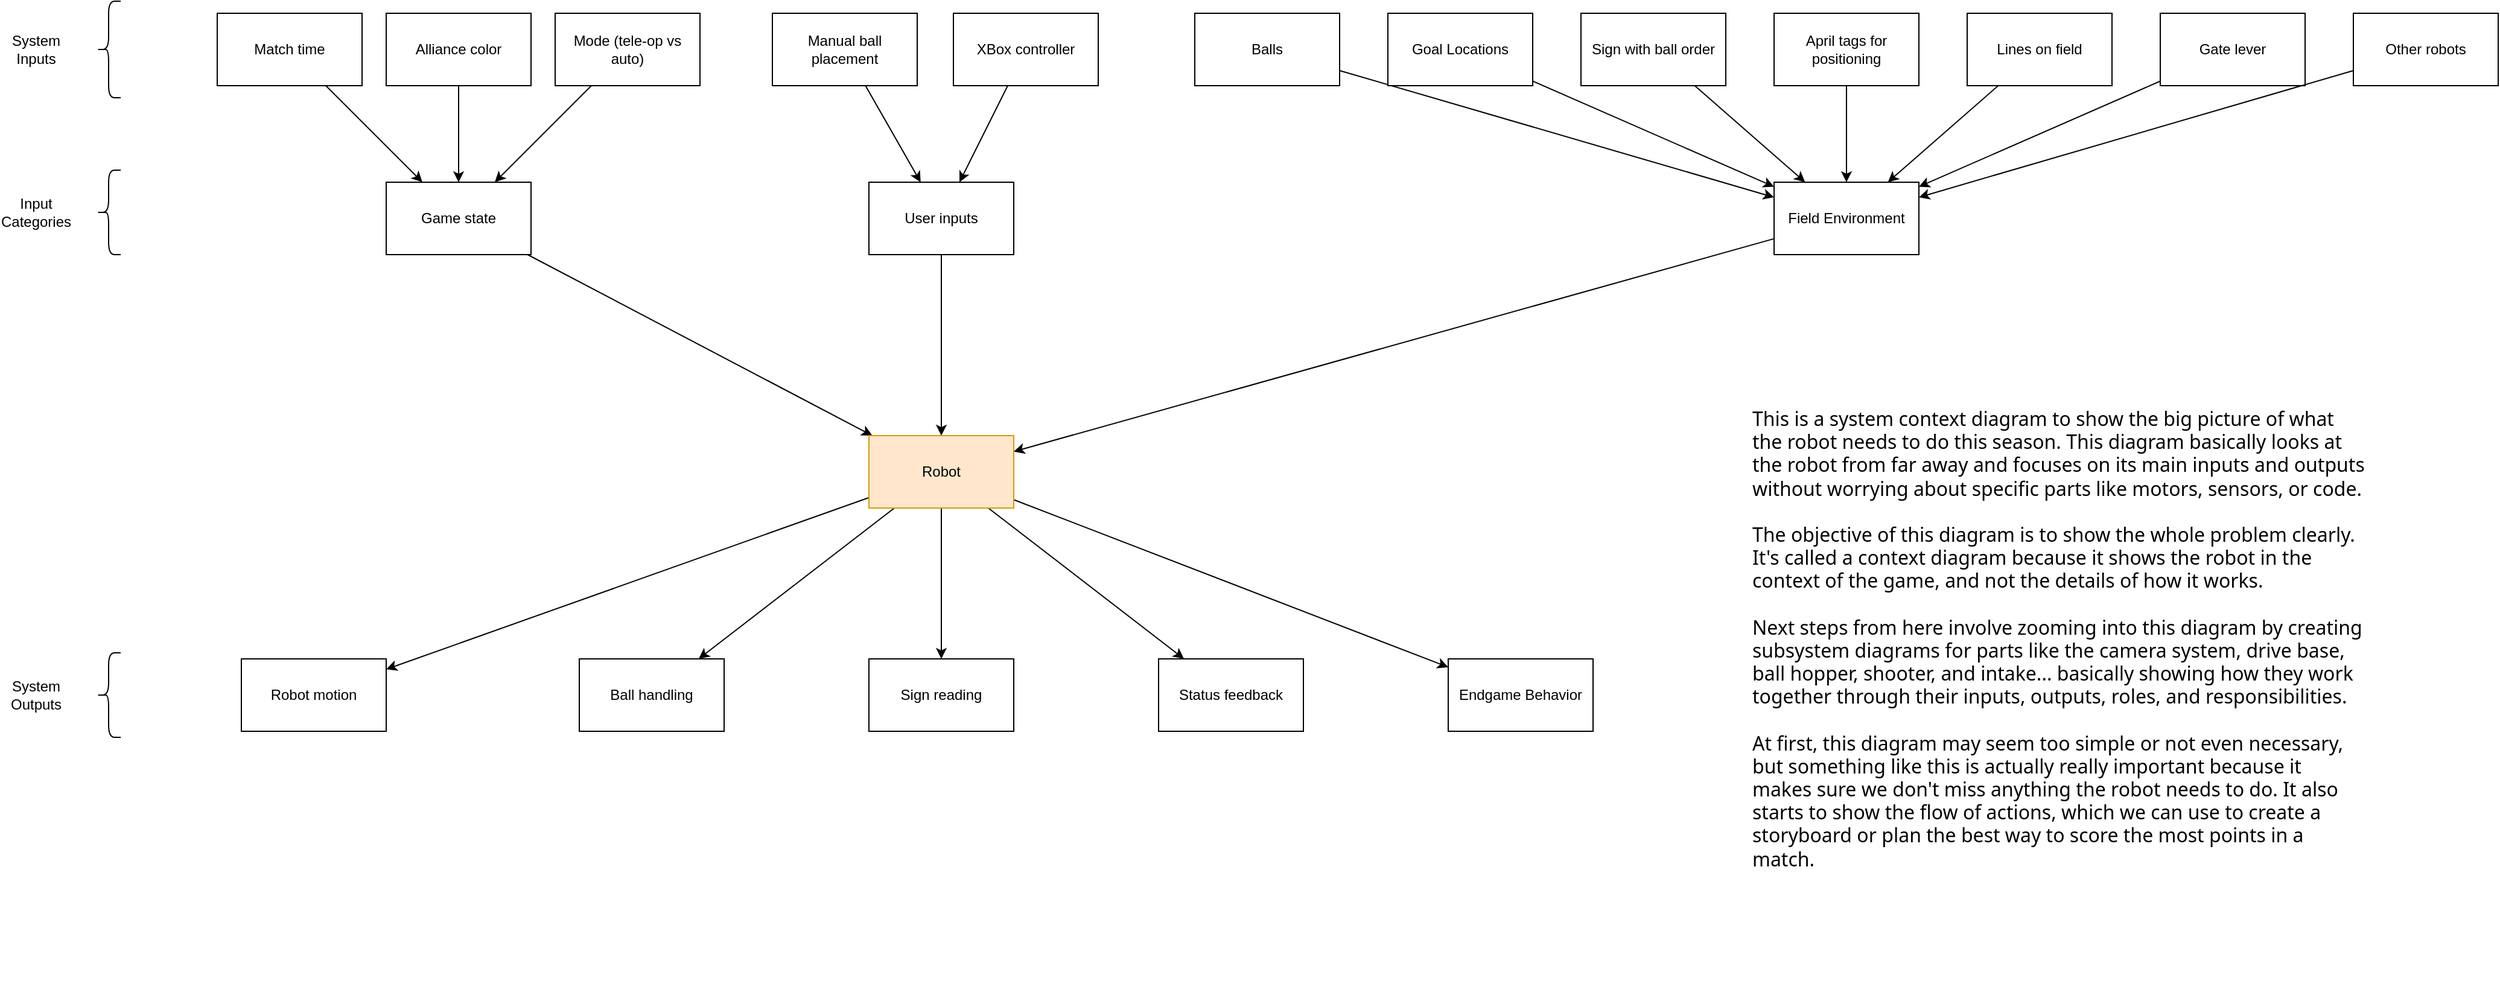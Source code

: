 <mxfile version="20.7.4" type="device" pages="3"><diagram id="6ikaYse8b2AmQVj0Xiaf" name="System Context"><mxGraphModel dx="2924" dy="1180" grid="1" gridSize="10" guides="1" tooltips="1" connect="1" arrows="1" fold="1" page="1" pageScale="1" pageWidth="850" pageHeight="1100" math="0" shadow="0"><root><mxCell id="0"/><mxCell id="1" parent="0"/><mxCell id="uZH793ytC44Xv1dxTyU7-59" style="edgeStyle=none;rounded=0;orthogonalLoop=1;jettySize=auto;html=1;startArrow=none;startFill=0;endArrow=classic;endFill=1;" parent="1" source="uZH793ytC44Xv1dxTyU7-29" target="uZH793ytC44Xv1dxTyU7-56" edge="1"><mxGeometry relative="1" as="geometry"/></mxCell><mxCell id="uZH793ytC44Xv1dxTyU7-29" value="Field Environment" style="rounded=0;whiteSpace=wrap;html=1;" parent="1" vertex="1"><mxGeometry x="730" y="200" width="120" height="60" as="geometry"/></mxCell><mxCell id="uZH793ytC44Xv1dxTyU7-37" style="edgeStyle=none;rounded=0;orthogonalLoop=1;jettySize=auto;html=1;startArrow=none;startFill=0;endArrow=classic;endFill=1;" parent="1" source="uZH793ytC44Xv1dxTyU7-30" target="uZH793ytC44Xv1dxTyU7-29" edge="1"><mxGeometry relative="1" as="geometry"/></mxCell><mxCell id="uZH793ytC44Xv1dxTyU7-30" value="Balls" style="rounded=0;whiteSpace=wrap;html=1;" parent="1" vertex="1"><mxGeometry x="250" y="60" width="120" height="60" as="geometry"/></mxCell><mxCell id="uZH793ytC44Xv1dxTyU7-38" style="edgeStyle=none;rounded=0;orthogonalLoop=1;jettySize=auto;html=1;startArrow=none;startFill=0;endArrow=classic;endFill=1;" parent="1" source="uZH793ytC44Xv1dxTyU7-31" target="uZH793ytC44Xv1dxTyU7-29" edge="1"><mxGeometry relative="1" as="geometry"/></mxCell><mxCell id="uZH793ytC44Xv1dxTyU7-31" value="Goal Locations" style="rounded=0;whiteSpace=wrap;html=1;" parent="1" vertex="1"><mxGeometry x="410" y="60" width="120" height="60" as="geometry"/></mxCell><mxCell id="uZH793ytC44Xv1dxTyU7-39" style="edgeStyle=none;rounded=0;orthogonalLoop=1;jettySize=auto;html=1;startArrow=none;startFill=0;endArrow=classic;endFill=1;" parent="1" source="uZH793ytC44Xv1dxTyU7-32" target="uZH793ytC44Xv1dxTyU7-29" edge="1"><mxGeometry relative="1" as="geometry"/></mxCell><mxCell id="uZH793ytC44Xv1dxTyU7-32" value="Sign with ball order" style="rounded=0;whiteSpace=wrap;html=1;" parent="1" vertex="1"><mxGeometry x="570" y="60" width="120" height="60" as="geometry"/></mxCell><mxCell id="uZH793ytC44Xv1dxTyU7-40" style="edgeStyle=none;rounded=0;orthogonalLoop=1;jettySize=auto;html=1;startArrow=none;startFill=0;endArrow=classic;endFill=1;" parent="1" source="uZH793ytC44Xv1dxTyU7-33" target="uZH793ytC44Xv1dxTyU7-29" edge="1"><mxGeometry relative="1" as="geometry"/></mxCell><mxCell id="uZH793ytC44Xv1dxTyU7-33" value="April tags for positioning" style="rounded=0;whiteSpace=wrap;html=1;" parent="1" vertex="1"><mxGeometry x="730" y="60" width="120" height="60" as="geometry"/></mxCell><mxCell id="uZH793ytC44Xv1dxTyU7-41" style="edgeStyle=none;rounded=0;orthogonalLoop=1;jettySize=auto;html=1;startArrow=none;startFill=0;endArrow=classic;endFill=1;" parent="1" source="uZH793ytC44Xv1dxTyU7-34" target="uZH793ytC44Xv1dxTyU7-29" edge="1"><mxGeometry relative="1" as="geometry"/></mxCell><mxCell id="uZH793ytC44Xv1dxTyU7-34" value="Lines on field" style="rounded=0;whiteSpace=wrap;html=1;" parent="1" vertex="1"><mxGeometry x="890" y="60" width="120" height="60" as="geometry"/></mxCell><mxCell id="uZH793ytC44Xv1dxTyU7-42" style="edgeStyle=none;rounded=0;orthogonalLoop=1;jettySize=auto;html=1;startArrow=none;startFill=0;endArrow=classic;endFill=1;" parent="1" source="uZH793ytC44Xv1dxTyU7-35" target="uZH793ytC44Xv1dxTyU7-29" edge="1"><mxGeometry relative="1" as="geometry"/></mxCell><mxCell id="uZH793ytC44Xv1dxTyU7-35" value="Gate lever" style="rounded=0;whiteSpace=wrap;html=1;" parent="1" vertex="1"><mxGeometry x="1050" y="60" width="120" height="60" as="geometry"/></mxCell><mxCell id="uZH793ytC44Xv1dxTyU7-43" style="edgeStyle=none;rounded=0;orthogonalLoop=1;jettySize=auto;html=1;startArrow=none;startFill=0;endArrow=classic;endFill=1;" parent="1" source="uZH793ytC44Xv1dxTyU7-36" target="uZH793ytC44Xv1dxTyU7-29" edge="1"><mxGeometry relative="1" as="geometry"/></mxCell><mxCell id="uZH793ytC44Xv1dxTyU7-36" value="Other robots" style="rounded=0;whiteSpace=wrap;html=1;" parent="1" vertex="1"><mxGeometry x="1210" y="60" width="120" height="60" as="geometry"/></mxCell><mxCell id="uZH793ytC44Xv1dxTyU7-58" style="edgeStyle=none;rounded=0;orthogonalLoop=1;jettySize=auto;html=1;startArrow=none;startFill=0;endArrow=classic;endFill=1;" parent="1" source="uZH793ytC44Xv1dxTyU7-44" target="uZH793ytC44Xv1dxTyU7-56" edge="1"><mxGeometry relative="1" as="geometry"/></mxCell><mxCell id="uZH793ytC44Xv1dxTyU7-44" value="User inputs" style="rounded=0;whiteSpace=wrap;html=1;" parent="1" vertex="1"><mxGeometry x="-20" y="200" width="120" height="60" as="geometry"/></mxCell><mxCell id="uZH793ytC44Xv1dxTyU7-47" style="rounded=0;orthogonalLoop=1;jettySize=auto;html=1;startArrow=none;startFill=0;endArrow=classic;endFill=1;" parent="1" source="uZH793ytC44Xv1dxTyU7-45" target="uZH793ytC44Xv1dxTyU7-44" edge="1"><mxGeometry relative="1" as="geometry"/></mxCell><mxCell id="uZH793ytC44Xv1dxTyU7-45" value="XBox controller" style="rounded=0;whiteSpace=wrap;html=1;" parent="1" vertex="1"><mxGeometry x="50" y="60" width="120" height="60" as="geometry"/></mxCell><mxCell id="uZH793ytC44Xv1dxTyU7-57" style="edgeStyle=none;rounded=0;orthogonalLoop=1;jettySize=auto;html=1;startArrow=none;startFill=0;endArrow=classic;endFill=1;" parent="1" source="uZH793ytC44Xv1dxTyU7-48" target="uZH793ytC44Xv1dxTyU7-56" edge="1"><mxGeometry relative="1" as="geometry"/></mxCell><mxCell id="uZH793ytC44Xv1dxTyU7-48" value="Game state" style="rounded=0;whiteSpace=wrap;html=1;" parent="1" vertex="1"><mxGeometry x="-420" y="200" width="120" height="60" as="geometry"/></mxCell><mxCell id="uZH793ytC44Xv1dxTyU7-52" style="rounded=0;orthogonalLoop=1;jettySize=auto;html=1;startArrow=none;startFill=0;endArrow=classic;endFill=1;" parent="1" source="uZH793ytC44Xv1dxTyU7-49" target="uZH793ytC44Xv1dxTyU7-48" edge="1"><mxGeometry relative="1" as="geometry"/></mxCell><mxCell id="uZH793ytC44Xv1dxTyU7-49" value="Match time" style="rounded=0;whiteSpace=wrap;html=1;" parent="1" vertex="1"><mxGeometry x="-560" y="60" width="120" height="60" as="geometry"/></mxCell><mxCell id="uZH793ytC44Xv1dxTyU7-54" style="edgeStyle=none;rounded=0;orthogonalLoop=1;jettySize=auto;html=1;startArrow=none;startFill=0;endArrow=classic;endFill=1;" parent="1" source="uZH793ytC44Xv1dxTyU7-50" target="uZH793ytC44Xv1dxTyU7-48" edge="1"><mxGeometry relative="1" as="geometry"/></mxCell><mxCell id="uZH793ytC44Xv1dxTyU7-50" value="Alliance color" style="rounded=0;whiteSpace=wrap;html=1;" parent="1" vertex="1"><mxGeometry x="-420" y="60" width="120" height="60" as="geometry"/></mxCell><mxCell id="uZH793ytC44Xv1dxTyU7-55" style="edgeStyle=none;rounded=0;orthogonalLoop=1;jettySize=auto;html=1;startArrow=none;startFill=0;endArrow=classic;endFill=1;" parent="1" source="uZH793ytC44Xv1dxTyU7-51" target="uZH793ytC44Xv1dxTyU7-48" edge="1"><mxGeometry relative="1" as="geometry"/></mxCell><mxCell id="uZH793ytC44Xv1dxTyU7-51" value="Mode (tele-op vs auto)" style="rounded=0;whiteSpace=wrap;html=1;" parent="1" vertex="1"><mxGeometry x="-280" y="60" width="120" height="60" as="geometry"/></mxCell><mxCell id="uZH793ytC44Xv1dxTyU7-65" style="edgeStyle=none;rounded=0;orthogonalLoop=1;jettySize=auto;html=1;startArrow=none;startFill=0;endArrow=classic;endFill=1;" parent="1" source="uZH793ytC44Xv1dxTyU7-56" target="uZH793ytC44Xv1dxTyU7-61" edge="1"><mxGeometry relative="1" as="geometry"/></mxCell><mxCell id="uZH793ytC44Xv1dxTyU7-66" style="edgeStyle=none;rounded=0;orthogonalLoop=1;jettySize=auto;html=1;startArrow=none;startFill=0;endArrow=classic;endFill=1;" parent="1" source="uZH793ytC44Xv1dxTyU7-56" target="uZH793ytC44Xv1dxTyU7-62" edge="1"><mxGeometry relative="1" as="geometry"/></mxCell><mxCell id="uZH793ytC44Xv1dxTyU7-67" style="edgeStyle=none;rounded=0;orthogonalLoop=1;jettySize=auto;html=1;startArrow=none;startFill=0;endArrow=classic;endFill=1;" parent="1" source="uZH793ytC44Xv1dxTyU7-56" target="uZH793ytC44Xv1dxTyU7-63" edge="1"><mxGeometry relative="1" as="geometry"/></mxCell><mxCell id="uZH793ytC44Xv1dxTyU7-68" style="edgeStyle=none;rounded=0;orthogonalLoop=1;jettySize=auto;html=1;startArrow=none;startFill=0;endArrow=classic;endFill=1;" parent="1" source="uZH793ytC44Xv1dxTyU7-56" target="uZH793ytC44Xv1dxTyU7-64" edge="1"><mxGeometry relative="1" as="geometry"/></mxCell><mxCell id="uZH793ytC44Xv1dxTyU7-78" style="edgeStyle=none;rounded=0;orthogonalLoop=1;jettySize=auto;html=1;startArrow=none;startFill=0;endArrow=classic;endFill=1;" parent="1" source="uZH793ytC44Xv1dxTyU7-56" target="uZH793ytC44Xv1dxTyU7-77" edge="1"><mxGeometry relative="1" as="geometry"/></mxCell><mxCell id="uZH793ytC44Xv1dxTyU7-56" value="Robot" style="rounded=0;whiteSpace=wrap;html=1;fillColor=#ffe6cc;strokeColor=#d79b00;" parent="1" vertex="1"><mxGeometry x="-20" y="410" width="120" height="60" as="geometry"/></mxCell><mxCell id="uZH793ytC44Xv1dxTyU7-61" value="Robot motion" style="rounded=0;whiteSpace=wrap;html=1;" parent="1" vertex="1"><mxGeometry x="-540" y="595" width="120" height="60" as="geometry"/></mxCell><mxCell id="uZH793ytC44Xv1dxTyU7-62" value="Ball handling" style="rounded=0;whiteSpace=wrap;html=1;" parent="1" vertex="1"><mxGeometry x="-260" y="595" width="120" height="60" as="geometry"/></mxCell><mxCell id="uZH793ytC44Xv1dxTyU7-63" value="Sign reading" style="rounded=0;whiteSpace=wrap;html=1;" parent="1" vertex="1"><mxGeometry x="-20" y="595" width="120" height="60" as="geometry"/></mxCell><mxCell id="uZH793ytC44Xv1dxTyU7-64" value="Status feedback" style="rounded=0;whiteSpace=wrap;html=1;" parent="1" vertex="1"><mxGeometry x="220" y="595" width="120" height="60" as="geometry"/></mxCell><mxCell id="uZH793ytC44Xv1dxTyU7-69" value="" style="shape=curlyBracket;whiteSpace=wrap;html=1;rounded=1;labelPosition=left;verticalLabelPosition=middle;align=right;verticalAlign=middle;" parent="1" vertex="1"><mxGeometry x="-660" y="50" width="20" height="80" as="geometry"/></mxCell><mxCell id="uZH793ytC44Xv1dxTyU7-70" value="System Inputs" style="text;strokeColor=none;align=center;fillColor=none;html=1;verticalAlign=middle;whiteSpace=wrap;rounded=0;" parent="1" vertex="1"><mxGeometry x="-740" y="75" width="60" height="30" as="geometry"/></mxCell><mxCell id="uZH793ytC44Xv1dxTyU7-71" value="" style="shape=curlyBracket;whiteSpace=wrap;html=1;rounded=1;labelPosition=left;verticalLabelPosition=middle;align=right;verticalAlign=middle;" parent="1" vertex="1"><mxGeometry x="-660" y="590" width="20" height="70" as="geometry"/></mxCell><mxCell id="uZH793ytC44Xv1dxTyU7-72" value="System Outputs" style="text;strokeColor=none;align=center;fillColor=none;html=1;verticalAlign=middle;whiteSpace=wrap;rounded=0;" parent="1" vertex="1"><mxGeometry x="-740" y="610" width="60" height="30" as="geometry"/></mxCell><mxCell id="uZH793ytC44Xv1dxTyU7-74" style="edgeStyle=none;rounded=0;orthogonalLoop=1;jettySize=auto;html=1;startArrow=none;startFill=0;endArrow=classic;endFill=1;" parent="1" source="uZH793ytC44Xv1dxTyU7-73" target="uZH793ytC44Xv1dxTyU7-44" edge="1"><mxGeometry relative="1" as="geometry"/></mxCell><mxCell id="uZH793ytC44Xv1dxTyU7-73" value="Manual ball placement" style="rounded=0;whiteSpace=wrap;html=1;" parent="1" vertex="1"><mxGeometry x="-100" y="60" width="120" height="60" as="geometry"/></mxCell><mxCell id="uZH793ytC44Xv1dxTyU7-75" value="" style="shape=curlyBracket;whiteSpace=wrap;html=1;rounded=1;labelPosition=left;verticalLabelPosition=middle;align=right;verticalAlign=middle;" parent="1" vertex="1"><mxGeometry x="-660" y="190" width="20" height="70" as="geometry"/></mxCell><mxCell id="uZH793ytC44Xv1dxTyU7-76" value="Input Categories" style="text;strokeColor=none;align=center;fillColor=none;html=1;verticalAlign=middle;whiteSpace=wrap;rounded=0;" parent="1" vertex="1"><mxGeometry x="-740" y="210" width="60" height="30" as="geometry"/></mxCell><mxCell id="uZH793ytC44Xv1dxTyU7-77" value="Endgame Behavior" style="rounded=0;whiteSpace=wrap;html=1;" parent="1" vertex="1"><mxGeometry x="460" y="595" width="120" height="60" as="geometry"/></mxCell><mxCell id="uZH793ytC44Xv1dxTyU7-79" value="&lt;span style=&quot;font-family: &amp;quot;gg sans&amp;quot;, &amp;quot;Noto Sans&amp;quot;, &amp;quot;Helvetica Neue&amp;quot;, Helvetica, Arial, sans-serif; font-size: 16px;&quot;&gt;This is a system context diagram to show the big picture of what the robot needs to do this season. This diagram basically looks at the robot from far away and focuses on its main inputs and outputs without worrying about specific parts like motors, sensors, or code.&lt;br&gt;&lt;br&gt;The objective of this diagram is to show the whole problem clearly. It's called a context diagram because it shows the robot in the context of the game, and not the details of how it works.&lt;br&gt;&lt;br&gt;Next steps from here involve zooming into this diagram by creating subsystem diagrams for parts like the camera system, drive base, ball hopper, shooter, and intake... basically showing how they work together through their inputs, outputs, roles, and responsibilities.&lt;br&gt;&lt;br&gt;At first, this diagram may seem too simple or not even necessary, but something like this is actually really important because it makes sure we don't miss anything the robot needs to do. It also starts to show the flow of actions, which we can use to create a storyboard or plan the best way to score the most points in a match.&lt;/span&gt;" style="text;strokeColor=none;align=left;fillColor=none;html=1;verticalAlign=top;whiteSpace=wrap;rounded=0;" parent="1" vertex="1"><mxGeometry x="710" y="380" width="510" height="500" as="geometry"/></mxCell></root></mxGraphModel></diagram><diagram id="lTORrdycBH4imHnvyLNH" name="Subsystems"><mxGraphModel dx="3457" dy="1967" grid="1" gridSize="10" guides="1" tooltips="1" connect="1" arrows="1" fold="1" page="1" pageScale="1" pageWidth="850" pageHeight="1100" math="0" shadow="0"><root><mxCell id="0"/><mxCell id="1" parent="0"/><mxCell id="4Is-r3wjiL8Ap1FYeAVQ-55" value="&lt;b&gt;Subsystem Input/Output Diagrams&lt;br&gt;&lt;/b&gt;Highlights the isolated functionality of each subsystem." style="rounded=0;whiteSpace=wrap;html=1;align=left;verticalAlign=top;fontSize=16;fillColor=none;strokeColor=#7EA6E0;strokeWidth=3;" parent="1" vertex="1"><mxGeometry x="120" y="140" width="2920" height="540" as="geometry"/></mxCell><mxCell id="4Is-r3wjiL8Ap1FYeAVQ-54" value="&lt;b&gt;Auto System Interaction Diagram&lt;/b&gt;&lt;br&gt;Shows how subsystems interact." style="rounded=0;whiteSpace=wrap;html=1;align=left;verticalAlign=top;fontSize=16;fillColor=none;strokeColor=#7EA6E0;strokeWidth=3;" parent="1" vertex="1"><mxGeometry x="1272" y="760" width="970" height="800" as="geometry"/></mxCell><mxCell id="4Is-r3wjiL8Ap1FYeAVQ-53" value="&lt;b&gt;Tele-Op System Interaction Diagram&lt;/b&gt;&lt;br&gt;Shows how subsystems interact." style="rounded=0;whiteSpace=wrap;html=1;align=left;verticalAlign=top;fontSize=16;fillColor=none;strokeColor=#7EA6E0;strokeWidth=3;" parent="1" vertex="1"><mxGeometry x="120" y="760" width="970" height="800" as="geometry"/></mxCell><mxCell id="tIIMYcjs8_JKUA15Gy3F-9" style="edgeStyle=none;rounded=0;orthogonalLoop=1;jettySize=auto;html=1;startArrow=none;startFill=0;endArrow=classic;endFill=1;" parent="1" source="tIIMYcjs8_JKUA15Gy3F-1" target="tIIMYcjs8_JKUA15Gy3F-8" edge="1"><mxGeometry relative="1" as="geometry"/></mxCell><mxCell id="tIIMYcjs8_JKUA15Gy3F-1" value="Drive Base" style="rounded=0;whiteSpace=wrap;html=1;fillColor=#d5e8d4;strokeColor=#82b366;" parent="1" vertex="1"><mxGeometry x="363" y="390" width="120" height="60" as="geometry"/></mxCell><mxCell id="tIIMYcjs8_JKUA15Gy3F-3" style="edgeStyle=none;rounded=0;orthogonalLoop=1;jettySize=auto;html=1;startArrow=none;startFill=0;endArrow=classic;endFill=1;" parent="1" source="tIIMYcjs8_JKUA15Gy3F-2" target="tIIMYcjs8_JKUA15Gy3F-1" edge="1"><mxGeometry relative="1" as="geometry"/></mxCell><mxCell id="tIIMYcjs8_JKUA15Gy3F-2" value="Camera System" style="rounded=0;whiteSpace=wrap;html=1;fillColor=#d5e8d4;strokeColor=#82b366;" parent="1" vertex="1"><mxGeometry x="208" y="250" width="120" height="60" as="geometry"/></mxCell><mxCell id="tIIMYcjs8_JKUA15Gy3F-5" style="edgeStyle=none;rounded=0;orthogonalLoop=1;jettySize=auto;html=1;startArrow=none;startFill=0;endArrow=classic;endFill=1;" parent="1" source="tIIMYcjs8_JKUA15Gy3F-4" target="tIIMYcjs8_JKUA15Gy3F-1" edge="1"><mxGeometry relative="1" as="geometry"/></mxCell><mxCell id="tIIMYcjs8_JKUA15Gy3F-4" value="Driver Commands" style="rounded=0;whiteSpace=wrap;html=1;fillColor=#d5e8d4;strokeColor=#82b366;" parent="1" vertex="1"><mxGeometry x="363" y="250" width="120" height="60" as="geometry"/></mxCell><mxCell id="tIIMYcjs8_JKUA15Gy3F-7" style="edgeStyle=none;rounded=0;orthogonalLoop=1;jettySize=auto;html=1;startArrow=none;startFill=0;endArrow=classic;endFill=1;" parent="1" source="tIIMYcjs8_JKUA15Gy3F-6" target="tIIMYcjs8_JKUA15Gy3F-1" edge="1"><mxGeometry relative="1" as="geometry"/></mxCell><mxCell id="tIIMYcjs8_JKUA15Gy3F-6" value="Sensor Data" style="rounded=0;whiteSpace=wrap;html=1;" parent="1" vertex="1"><mxGeometry x="523" y="250" width="120" height="60" as="geometry"/></mxCell><mxCell id="tIIMYcjs8_JKUA15Gy3F-8" value="Motor signals for driving, turning, strafing" style="rounded=0;whiteSpace=wrap;html=1;fillColor=#d5e8d4;strokeColor=#82b366;" parent="1" vertex="1"><mxGeometry x="363" y="530" width="120" height="60" as="geometry"/></mxCell><mxCell id="WfQAY2v5br9EWK00bdLN-16" style="edgeStyle=none;rounded=0;orthogonalLoop=1;jettySize=auto;html=1;startArrow=none;startFill=0;endArrow=classic;endFill=1;" parent="1" source="WfQAY2v5br9EWK00bdLN-6" target="WfQAY2v5br9EWK00bdLN-11" edge="1"><mxGeometry relative="1" as="geometry"/></mxCell><mxCell id="WfQAY2v5br9EWK00bdLN-17" style="edgeStyle=none;rounded=0;orthogonalLoop=1;jettySize=auto;html=1;startArrow=none;startFill=0;endArrow=classic;endFill=1;" parent="1" source="WfQAY2v5br9EWK00bdLN-6" target="WfQAY2v5br9EWK00bdLN-12" edge="1"><mxGeometry relative="1" as="geometry"/></mxCell><mxCell id="WfQAY2v5br9EWK00bdLN-18" style="edgeStyle=none;rounded=0;orthogonalLoop=1;jettySize=auto;html=1;startArrow=none;startFill=0;endArrow=classic;endFill=1;" parent="1" source="WfQAY2v5br9EWK00bdLN-6" target="WfQAY2v5br9EWK00bdLN-13" edge="1"><mxGeometry relative="1" as="geometry"/></mxCell><mxCell id="WfQAY2v5br9EWK00bdLN-19" style="edgeStyle=none;rounded=0;orthogonalLoop=1;jettySize=auto;html=1;startArrow=none;startFill=0;endArrow=classic;endFill=1;" parent="1" source="WfQAY2v5br9EWK00bdLN-6" target="WfQAY2v5br9EWK00bdLN-14" edge="1"><mxGeometry relative="1" as="geometry"/></mxCell><mxCell id="WfQAY2v5br9EWK00bdLN-20" style="edgeStyle=none;rounded=0;orthogonalLoop=1;jettySize=auto;html=1;startArrow=none;startFill=0;endArrow=classic;endFill=1;" parent="1" source="WfQAY2v5br9EWK00bdLN-6" target="WfQAY2v5br9EWK00bdLN-15" edge="1"><mxGeometry relative="1" as="geometry"/></mxCell><mxCell id="WfQAY2v5br9EWK00bdLN-6" value="Camera System" style="rounded=0;whiteSpace=wrap;html=1;fillColor=#d5e8d4;strokeColor=#82b366;" parent="1" vertex="1"><mxGeometry x="998" y="390" width="120" height="60" as="geometry"/></mxCell><mxCell id="WfQAY2v5br9EWK00bdLN-10" style="edgeStyle=none;rounded=0;orthogonalLoop=1;jettySize=auto;html=1;startArrow=none;startFill=0;endArrow=classic;endFill=1;" parent="1" source="WfQAY2v5br9EWK00bdLN-7" target="WfQAY2v5br9EWK00bdLN-6" edge="1"><mxGeometry relative="1" as="geometry"/></mxCell><mxCell id="WfQAY2v5br9EWK00bdLN-7" value="Visual Field Data" style="rounded=0;whiteSpace=wrap;html=1;fillColor=#d5e8d4;strokeColor=#82b366;" parent="1" vertex="1"><mxGeometry x="1080" y="250" width="120" height="60" as="geometry"/></mxCell><mxCell id="WfQAY2v5br9EWK00bdLN-9" style="edgeStyle=none;rounded=0;orthogonalLoop=1;jettySize=auto;html=1;startArrow=none;startFill=0;endArrow=classic;endFill=1;" parent="1" source="WfQAY2v5br9EWK00bdLN-8" target="WfQAY2v5br9EWK00bdLN-6" edge="1"><mxGeometry relative="1" as="geometry"/></mxCell><mxCell id="WfQAY2v5br9EWK00bdLN-8" value="Alliance Color Configuration" style="rounded=0;whiteSpace=wrap;html=1;fillColor=#d5e8d4;strokeColor=#82b366;" parent="1" vertex="1"><mxGeometry x="920" y="250" width="120" height="60" as="geometry"/></mxCell><mxCell id="WfQAY2v5br9EWK00bdLN-11" value="Ball color/position" style="rounded=0;whiteSpace=wrap;html=1;fillColor=#d5e8d4;strokeColor=#82b366;" parent="1" vertex="1"><mxGeometry x="700" y="530" width="120" height="60" as="geometry"/></mxCell><mxCell id="WfQAY2v5br9EWK00bdLN-12" value="Line proximity" style="rounded=0;whiteSpace=wrap;html=1;fillColor=#d5e8d4;strokeColor=#82b366;" parent="1" vertex="1"><mxGeometry x="850" y="530" width="120" height="60" as="geometry"/></mxCell><mxCell id="WfQAY2v5br9EWK00bdLN-13" value="Goal alignment" style="rounded=0;whiteSpace=wrap;html=1;fillColor=#d5e8d4;strokeColor=#82b366;" parent="1" vertex="1"><mxGeometry x="998" y="530" width="120" height="60" as="geometry"/></mxCell><mxCell id="WfQAY2v5br9EWK00bdLN-14" value="Sign ball order" style="rounded=0;whiteSpace=wrap;html=1;" parent="1" vertex="1"><mxGeometry x="1150" y="530" width="120" height="60" as="geometry"/></mxCell><mxCell id="WfQAY2v5br9EWK00bdLN-15" value="April tag distance/angle" style="rounded=0;whiteSpace=wrap;html=1;fillColor=#d5e8d4;strokeColor=#82b366;" parent="1" vertex="1"><mxGeometry x="1300" y="530" width="120" height="60" as="geometry"/></mxCell><mxCell id="WfQAY2v5br9EWK00bdLN-30" style="edgeStyle=none;rounded=0;orthogonalLoop=1;jettySize=auto;html=1;startArrow=none;startFill=0;endArrow=classic;endFill=1;" parent="1" source="WfQAY2v5br9EWK00bdLN-21" target="WfQAY2v5br9EWK00bdLN-28" edge="1"><mxGeometry relative="1" as="geometry"/></mxCell><mxCell id="WfQAY2v5br9EWK00bdLN-31" style="edgeStyle=none;rounded=0;orthogonalLoop=1;jettySize=auto;html=1;startArrow=none;startFill=0;endArrow=classic;endFill=1;" parent="1" source="WfQAY2v5br9EWK00bdLN-21" target="WfQAY2v5br9EWK00bdLN-29" edge="1"><mxGeometry relative="1" as="geometry"/></mxCell><mxCell id="WfQAY2v5br9EWK00bdLN-21" value="Ball Hopper" style="rounded=0;whiteSpace=wrap;html=1;" parent="1" vertex="1"><mxGeometry x="1700" y="390" width="120" height="60" as="geometry"/></mxCell><mxCell id="WfQAY2v5br9EWK00bdLN-25" style="edgeStyle=none;rounded=0;orthogonalLoop=1;jettySize=auto;html=1;startArrow=none;startFill=0;endArrow=classic;endFill=1;" parent="1" source="WfQAY2v5br9EWK00bdLN-22" target="WfQAY2v5br9EWK00bdLN-21" edge="1"><mxGeometry relative="1" as="geometry"/></mxCell><mxCell id="WfQAY2v5br9EWK00bdLN-22" value="Color Sensor Data" style="rounded=0;whiteSpace=wrap;html=1;" parent="1" vertex="1"><mxGeometry x="1550" y="250" width="120" height="60" as="geometry"/></mxCell><mxCell id="WfQAY2v5br9EWK00bdLN-26" style="edgeStyle=none;rounded=0;orthogonalLoop=1;jettySize=auto;html=1;startArrow=none;startFill=0;endArrow=classic;endFill=1;" parent="1" source="WfQAY2v5br9EWK00bdLN-23" target="WfQAY2v5br9EWK00bdLN-21" edge="1"><mxGeometry relative="1" as="geometry"/></mxCell><mxCell id="WfQAY2v5br9EWK00bdLN-23" value="Hopper Motor Angle" style="rounded=0;whiteSpace=wrap;html=1;" parent="1" vertex="1"><mxGeometry x="1700" y="250" width="120" height="60" as="geometry"/></mxCell><mxCell id="WfQAY2v5br9EWK00bdLN-27" style="edgeStyle=none;rounded=0;orthogonalLoop=1;jettySize=auto;html=1;startArrow=none;startFill=0;endArrow=classic;endFill=1;" parent="1" source="WfQAY2v5br9EWK00bdLN-24" target="WfQAY2v5br9EWK00bdLN-21" edge="1"><mxGeometry relative="1" as="geometry"/></mxCell><mxCell id="WfQAY2v5br9EWK00bdLN-24" value="Ball Intake Status" style="rounded=0;whiteSpace=wrap;html=1;" parent="1" vertex="1"><mxGeometry x="1850" y="250" width="120" height="60" as="geometry"/></mxCell><mxCell id="WfQAY2v5br9EWK00bdLN-28" value="Hopper motor control signals" style="rounded=0;whiteSpace=wrap;html=1;" parent="1" vertex="1"><mxGeometry x="1620" y="530" width="120" height="60" as="geometry"/></mxCell><mxCell id="WfQAY2v5br9EWK00bdLN-29" value="Ball position confirmation" style="rounded=0;whiteSpace=wrap;html=1;" parent="1" vertex="1"><mxGeometry x="1780" y="530" width="120" height="60" as="geometry"/></mxCell><mxCell id="WfQAY2v5br9EWK00bdLN-41" style="edgeStyle=none;rounded=0;orthogonalLoop=1;jettySize=auto;html=1;startArrow=none;startFill=0;endArrow=classic;endFill=1;" parent="1" source="WfQAY2v5br9EWK00bdLN-32" target="WfQAY2v5br9EWK00bdLN-39" edge="1"><mxGeometry relative="1" as="geometry"/></mxCell><mxCell id="WfQAY2v5br9EWK00bdLN-42" style="edgeStyle=none;rounded=0;orthogonalLoop=1;jettySize=auto;html=1;startArrow=none;startFill=0;endArrow=classic;endFill=1;" parent="1" source="WfQAY2v5br9EWK00bdLN-32" target="WfQAY2v5br9EWK00bdLN-40" edge="1"><mxGeometry relative="1" as="geometry"/></mxCell><mxCell id="WfQAY2v5br9EWK00bdLN-32" value="Ball Shooter" style="rounded=0;whiteSpace=wrap;html=1;fillColor=#d5e8d4;strokeColor=#82b366;" parent="1" vertex="1"><mxGeometry x="2190" y="390" width="120" height="60" as="geometry"/></mxCell><mxCell id="WfQAY2v5br9EWK00bdLN-36" style="edgeStyle=none;rounded=0;orthogonalLoop=1;jettySize=auto;html=1;startArrow=none;startFill=0;endArrow=classic;endFill=1;" parent="1" source="WfQAY2v5br9EWK00bdLN-33" target="WfQAY2v5br9EWK00bdLN-32" edge="1"><mxGeometry relative="1" as="geometry"/></mxCell><mxCell id="WfQAY2v5br9EWK00bdLN-33" value="Hopper ball position" style="rounded=0;whiteSpace=wrap;html=1;" parent="1" vertex="1"><mxGeometry x="2030" y="250" width="120" height="60" as="geometry"/></mxCell><mxCell id="WfQAY2v5br9EWK00bdLN-37" style="edgeStyle=none;rounded=0;orthogonalLoop=1;jettySize=auto;html=1;startArrow=none;startFill=0;endArrow=classic;endFill=1;" parent="1" source="WfQAY2v5br9EWK00bdLN-34" target="WfQAY2v5br9EWK00bdLN-32" edge="1"><mxGeometry relative="1" as="geometry"/></mxCell><mxCell id="WfQAY2v5br9EWK00bdLN-34" value="Goal alignment data" style="rounded=0;whiteSpace=wrap;html=1;fillColor=#d5e8d4;strokeColor=#82b366;" parent="1" vertex="1"><mxGeometry x="2190" y="250" width="120" height="60" as="geometry"/></mxCell><mxCell id="WfQAY2v5br9EWK00bdLN-38" style="edgeStyle=none;rounded=0;orthogonalLoop=1;jettySize=auto;html=1;startArrow=none;startFill=0;endArrow=classic;endFill=1;" parent="1" source="WfQAY2v5br9EWK00bdLN-35" target="WfQAY2v5br9EWK00bdLN-32" edge="1"><mxGeometry relative="1" as="geometry"/></mxCell><mxCell id="WfQAY2v5br9EWK00bdLN-35" value="Driver shoot command" style="rounded=0;whiteSpace=wrap;html=1;fillColor=#d5e8d4;strokeColor=#82b366;" parent="1" vertex="1"><mxGeometry x="2360" y="250" width="120" height="60" as="geometry"/></mxCell><mxCell id="WfQAY2v5br9EWK00bdLN-39" value="Flywheel activation" style="rounded=0;whiteSpace=wrap;html=1;" parent="1" vertex="1"><mxGeometry x="2120" y="530" width="120" height="60" as="geometry"/></mxCell><mxCell id="WfQAY2v5br9EWK00bdLN-40" value="Flap angle adjustment" style="rounded=0;whiteSpace=wrap;html=1;" parent="1" vertex="1"><mxGeometry x="2260" y="530" width="120" height="60" as="geometry"/></mxCell><mxCell id="WfQAY2v5br9EWK00bdLN-50" style="edgeStyle=none;rounded=0;orthogonalLoop=1;jettySize=auto;html=1;startArrow=none;startFill=0;endArrow=classic;endFill=1;" parent="1" source="WfQAY2v5br9EWK00bdLN-43" target="WfQAY2v5br9EWK00bdLN-48" edge="1"><mxGeometry relative="1" as="geometry"/></mxCell><mxCell id="WfQAY2v5br9EWK00bdLN-51" style="edgeStyle=none;rounded=0;orthogonalLoop=1;jettySize=auto;html=1;startArrow=none;startFill=0;endArrow=classic;endFill=1;" parent="1" source="WfQAY2v5br9EWK00bdLN-43" target="WfQAY2v5br9EWK00bdLN-49" edge="1"><mxGeometry relative="1" as="geometry"/></mxCell><mxCell id="WfQAY2v5br9EWK00bdLN-43" value="Intake" style="rounded=0;whiteSpace=wrap;html=1;fillColor=#d5e8d4;strokeColor=#82b366;" parent="1" vertex="1"><mxGeometry x="2690" y="390" width="120" height="60" as="geometry"/></mxCell><mxCell id="WfQAY2v5br9EWK00bdLN-46" style="edgeStyle=none;rounded=0;orthogonalLoop=1;jettySize=auto;html=1;startArrow=none;startFill=0;endArrow=classic;endFill=1;" parent="1" source="WfQAY2v5br9EWK00bdLN-44" target="WfQAY2v5br9EWK00bdLN-43" edge="1"><mxGeometry relative="1" as="geometry"/></mxCell><mxCell id="WfQAY2v5br9EWK00bdLN-44" value="Ball presence (via camera or sensors)" style="rounded=0;whiteSpace=wrap;html=1;" parent="1" vertex="1"><mxGeometry x="2610" y="250" width="120" height="60" as="geometry"/></mxCell><mxCell id="WfQAY2v5br9EWK00bdLN-47" style="edgeStyle=none;rounded=0;orthogonalLoop=1;jettySize=auto;html=1;startArrow=none;startFill=0;endArrow=classic;endFill=1;" parent="1" source="WfQAY2v5br9EWK00bdLN-45" target="WfQAY2v5br9EWK00bdLN-43" edge="1"><mxGeometry relative="1" as="geometry"/></mxCell><mxCell id="WfQAY2v5br9EWK00bdLN-45" value="Driver/software control signals" style="rounded=0;whiteSpace=wrap;html=1;" parent="1" vertex="1"><mxGeometry x="2770" y="250" width="120" height="60" as="geometry"/></mxCell><mxCell id="WfQAY2v5br9EWK00bdLN-48" value="Intake motor activation" style="rounded=0;whiteSpace=wrap;html=1;" parent="1" vertex="1"><mxGeometry x="2610" y="530" width="120" height="60" as="geometry"/></mxCell><mxCell id="WfQAY2v5br9EWK00bdLN-49" value="Ball transfer to hopeer" style="rounded=0;whiteSpace=wrap;html=1;" parent="1" vertex="1"><mxGeometry x="2770" y="530" width="120" height="60" as="geometry"/></mxCell><mxCell id="4Is-r3wjiL8Ap1FYeAVQ-19" style="edgeStyle=orthogonalEdgeStyle;rounded=0;orthogonalLoop=1;jettySize=auto;html=1;startArrow=none;startFill=0;endArrow=classic;endFill=1;" parent="1" source="4Is-r3wjiL8Ap1FYeAVQ-1" target="4Is-r3wjiL8Ap1FYeAVQ-18" edge="1"><mxGeometry relative="1" as="geometry"/></mxCell><mxCell id="4Is-r3wjiL8Ap1FYeAVQ-1" value="Drive Base" style="rounded=0;whiteSpace=wrap;html=1;" parent="1" vertex="1"><mxGeometry x="499.92" y="965.0" width="120" height="60" as="geometry"/></mxCell><mxCell id="4Is-r3wjiL8Ap1FYeAVQ-3" style="edgeStyle=orthogonalEdgeStyle;rounded=0;orthogonalLoop=1;jettySize=auto;html=1;startArrow=none;startFill=0;endArrow=classic;endFill=1;" parent="1" source="4Is-r3wjiL8Ap1FYeAVQ-2" target="4Is-r3wjiL8Ap1FYeAVQ-1" edge="1"><mxGeometry relative="1" as="geometry"/></mxCell><mxCell id="4Is-r3wjiL8Ap1FYeAVQ-20" style="edgeStyle=orthogonalEdgeStyle;rounded=0;orthogonalLoop=1;jettySize=auto;html=1;startArrow=none;startFill=0;endArrow=classic;endFill=1;" parent="1" source="4Is-r3wjiL8Ap1FYeAVQ-2" target="4Is-r3wjiL8Ap1FYeAVQ-18" edge="1"><mxGeometry relative="1" as="geometry"><Array as="points"><mxPoint x="321.92" y="895"/><mxPoint x="841.92" y="895"/></Array></mxGeometry></mxCell><mxCell id="4Is-r3wjiL8Ap1FYeAVQ-2" value="Camera System" style="rounded=0;whiteSpace=wrap;html=1;" parent="1" vertex="1"><mxGeometry x="261.92" y="965.0" width="120" height="60" as="geometry"/></mxCell><mxCell id="4Is-r3wjiL8Ap1FYeAVQ-6" style="edgeStyle=orthogonalEdgeStyle;rounded=0;orthogonalLoop=1;jettySize=auto;html=1;startArrow=none;startFill=0;endArrow=classic;endFill=1;" parent="1" source="4Is-r3wjiL8Ap1FYeAVQ-4" target="4Is-r3wjiL8Ap1FYeAVQ-5" edge="1"><mxGeometry relative="1" as="geometry"/></mxCell><mxCell id="4Is-r3wjiL8Ap1FYeAVQ-23" style="edgeStyle=orthogonalEdgeStyle;rounded=0;orthogonalLoop=1;jettySize=auto;html=1;startArrow=none;startFill=0;endArrow=classic;endFill=1;" parent="1" source="4Is-r3wjiL8Ap1FYeAVQ-4" target="4Is-r3wjiL8Ap1FYeAVQ-18" edge="1"><mxGeometry relative="1" as="geometry"><Array as="points"><mxPoint x="601.92" y="1415"/><mxPoint x="1001.92" y="1415"/><mxPoint x="1001.92" y="995.0"/></Array></mxGeometry></mxCell><mxCell id="4Is-r3wjiL8Ap1FYeAVQ-4" value="Ball Hopper" style="rounded=0;whiteSpace=wrap;html=1;" parent="1" vertex="1"><mxGeometry x="499.92" y="1295" width="120" height="60" as="geometry"/></mxCell><mxCell id="4Is-r3wjiL8Ap1FYeAVQ-22" style="edgeStyle=orthogonalEdgeStyle;rounded=0;orthogonalLoop=1;jettySize=auto;html=1;startArrow=none;startFill=0;endArrow=classic;endFill=1;" parent="1" source="4Is-r3wjiL8Ap1FYeAVQ-5" target="4Is-r3wjiL8Ap1FYeAVQ-18" edge="1"><mxGeometry relative="1" as="geometry"><Array as="points"><mxPoint x="971.92" y="1325"/><mxPoint x="971.92" y="1005.0"/></Array></mxGeometry></mxCell><mxCell id="4Is-r3wjiL8Ap1FYeAVQ-5" value="Ball Shooter" style="rounded=0;whiteSpace=wrap;html=1;" parent="1" vertex="1"><mxGeometry x="731.92" y="1295" width="120" height="60" as="geometry"/></mxCell><mxCell id="4Is-r3wjiL8Ap1FYeAVQ-8" style="edgeStyle=orthogonalEdgeStyle;rounded=0;orthogonalLoop=1;jettySize=auto;html=1;startArrow=none;startFill=0;endArrow=classic;endFill=1;" parent="1" source="4Is-r3wjiL8Ap1FYeAVQ-7" target="4Is-r3wjiL8Ap1FYeAVQ-4" edge="1"><mxGeometry relative="1" as="geometry"/></mxCell><mxCell id="4Is-r3wjiL8Ap1FYeAVQ-24" style="edgeStyle=orthogonalEdgeStyle;rounded=0;orthogonalLoop=1;jettySize=auto;html=1;startArrow=none;startFill=0;endArrow=classic;endFill=1;" parent="1" source="4Is-r3wjiL8Ap1FYeAVQ-7" target="4Is-r3wjiL8Ap1FYeAVQ-18" edge="1"><mxGeometry relative="1" as="geometry"><Array as="points"><mxPoint x="191.92" y="1325"/><mxPoint x="191.92" y="845"/><mxPoint x="861.92" y="845"/></Array></mxGeometry></mxCell><mxCell id="4Is-r3wjiL8Ap1FYeAVQ-7" value="Intake" style="rounded=0;whiteSpace=wrap;html=1;" parent="1" vertex="1"><mxGeometry x="261.92" y="1295" width="120" height="60" as="geometry"/></mxCell><mxCell id="4Is-r3wjiL8Ap1FYeAVQ-10" style="edgeStyle=orthogonalEdgeStyle;rounded=0;orthogonalLoop=1;jettySize=auto;html=1;startArrow=none;startFill=0;endArrow=classic;endFill=1;" parent="1" source="4Is-r3wjiL8Ap1FYeAVQ-9" target="4Is-r3wjiL8Ap1FYeAVQ-7" edge="1"><mxGeometry relative="1" as="geometry"/></mxCell><mxCell id="4Is-r3wjiL8Ap1FYeAVQ-12" value="Recommended" style="edgeLabel;html=1;align=center;verticalAlign=middle;resizable=0;points=[];" parent="4Is-r3wjiL8Ap1FYeAVQ-10" vertex="1" connectable="0"><mxGeometry x="-0.071" relative="1" as="geometry"><mxPoint as="offset"/></mxGeometry></mxCell><mxCell id="4Is-r3wjiL8Ap1FYeAVQ-11" style="edgeStyle=orthogonalEdgeStyle;rounded=0;orthogonalLoop=1;jettySize=auto;html=1;startArrow=none;startFill=0;endArrow=classic;endFill=1;" parent="1" source="4Is-r3wjiL8Ap1FYeAVQ-9" target="4Is-r3wjiL8Ap1FYeAVQ-4" edge="1"><mxGeometry relative="1" as="geometry"><Array as="points"><mxPoint x="521.92" y="1455"/></Array></mxGeometry></mxCell><mxCell id="4Is-r3wjiL8Ap1FYeAVQ-25" style="edgeStyle=orthogonalEdgeStyle;rounded=0;orthogonalLoop=1;jettySize=auto;html=1;startArrow=none;startFill=0;endArrow=classic;endFill=1;" parent="1" source="4Is-r3wjiL8Ap1FYeAVQ-9" target="4Is-r3wjiL8Ap1FYeAVQ-18" edge="1"><mxGeometry relative="1" as="geometry"><Array as="points"><mxPoint x="1041.92" y="1465"/><mxPoint x="1041.92" y="985.0"/></Array></mxGeometry></mxCell><mxCell id="4Is-r3wjiL8Ap1FYeAVQ-9" value="Sensor Data" style="rounded=0;whiteSpace=wrap;html=1;" parent="1" vertex="1"><mxGeometry x="261.92" y="1435" width="120" height="60" as="geometry"/></mxCell><mxCell id="4Is-r3wjiL8Ap1FYeAVQ-14" style="edgeStyle=orthogonalEdgeStyle;rounded=0;orthogonalLoop=1;jettySize=auto;html=1;startArrow=none;startFill=0;endArrow=classic;endFill=1;" parent="1" source="4Is-r3wjiL8Ap1FYeAVQ-13" target="4Is-r3wjiL8Ap1FYeAVQ-1" edge="1"><mxGeometry relative="1" as="geometry"/></mxCell><mxCell id="4Is-r3wjiL8Ap1FYeAVQ-15" style="edgeStyle=orthogonalEdgeStyle;rounded=0;orthogonalLoop=1;jettySize=auto;html=1;startArrow=none;startFill=0;endArrow=classic;endFill=1;" parent="1" source="4Is-r3wjiL8Ap1FYeAVQ-13" target="4Is-r3wjiL8Ap1FYeAVQ-4" edge="1"><mxGeometry relative="1" as="geometry"/></mxCell><mxCell id="4Is-r3wjiL8Ap1FYeAVQ-16" style="edgeStyle=orthogonalEdgeStyle;rounded=0;orthogonalLoop=1;jettySize=auto;html=1;startArrow=none;startFill=0;endArrow=classic;endFill=1;" parent="1" source="4Is-r3wjiL8Ap1FYeAVQ-13" target="4Is-r3wjiL8Ap1FYeAVQ-7" edge="1"><mxGeometry relative="1" as="geometry"/></mxCell><mxCell id="4Is-r3wjiL8Ap1FYeAVQ-17" style="edgeStyle=orthogonalEdgeStyle;rounded=0;orthogonalLoop=1;jettySize=auto;html=1;startArrow=none;startFill=0;endArrow=classic;endFill=1;" parent="1" source="4Is-r3wjiL8Ap1FYeAVQ-13" target="4Is-r3wjiL8Ap1FYeAVQ-5" edge="1"><mxGeometry relative="1" as="geometry"><Array as="points"><mxPoint x="791.92" y="1175"/></Array></mxGeometry></mxCell><mxCell id="4Is-r3wjiL8Ap1FYeAVQ-21" style="edgeStyle=orthogonalEdgeStyle;rounded=0;orthogonalLoop=1;jettySize=auto;html=1;startArrow=none;startFill=0;endArrow=classic;endFill=1;" parent="1" source="4Is-r3wjiL8Ap1FYeAVQ-13" target="4Is-r3wjiL8Ap1FYeAVQ-18" edge="1"><mxGeometry relative="1" as="geometry"><Array as="points"><mxPoint x="861.92" y="1155"/></Array></mxGeometry></mxCell><mxCell id="4Is-r3wjiL8Ap1FYeAVQ-13" value="Driver Commands" style="rounded=0;whiteSpace=wrap;html=1;" parent="1" vertex="1"><mxGeometry x="499.92" y="1135" width="120" height="60" as="geometry"/></mxCell><mxCell id="4Is-r3wjiL8Ap1FYeAVQ-18" value="Status Feedback" style="rounded=0;whiteSpace=wrap;html=1;" parent="1" vertex="1"><mxGeometry x="801.92" y="965.0" width="120" height="60" as="geometry"/></mxCell><mxCell id="4Is-r3wjiL8Ap1FYeAVQ-27" style="edgeStyle=orthogonalEdgeStyle;rounded=0;orthogonalLoop=1;jettySize=auto;html=1;startArrow=none;startFill=0;endArrow=classic;endFill=1;" parent="1" source="4Is-r3wjiL8Ap1FYeAVQ-28" target="4Is-r3wjiL8Ap1FYeAVQ-51" edge="1"><mxGeometry relative="1" as="geometry"/></mxCell><mxCell id="4Is-r3wjiL8Ap1FYeAVQ-28" value="Drive Base" style="rounded=0;whiteSpace=wrap;html=1;" parent="1" vertex="1"><mxGeometry x="1649.92" y="960.0" width="120" height="60" as="geometry"/></mxCell><mxCell id="4Is-r3wjiL8Ap1FYeAVQ-29" style="edgeStyle=orthogonalEdgeStyle;rounded=0;orthogonalLoop=1;jettySize=auto;html=1;startArrow=none;startFill=0;endArrow=classic;endFill=1;" parent="1" source="4Is-r3wjiL8Ap1FYeAVQ-31" target="4Is-r3wjiL8Ap1FYeAVQ-28" edge="1"><mxGeometry relative="1" as="geometry"/></mxCell><mxCell id="4Is-r3wjiL8Ap1FYeAVQ-30" style="edgeStyle=orthogonalEdgeStyle;rounded=0;orthogonalLoop=1;jettySize=auto;html=1;startArrow=none;startFill=0;endArrow=classic;endFill=1;" parent="1" source="4Is-r3wjiL8Ap1FYeAVQ-31" target="4Is-r3wjiL8Ap1FYeAVQ-51" edge="1"><mxGeometry relative="1" as="geometry"><Array as="points"><mxPoint x="1471.92" y="890.0"/><mxPoint x="1991.92" y="890.0"/></Array></mxGeometry></mxCell><mxCell id="4Is-r3wjiL8Ap1FYeAVQ-31" value="Camera System" style="rounded=0;whiteSpace=wrap;html=1;" parent="1" vertex="1"><mxGeometry x="1411.92" y="960.0" width="120" height="60" as="geometry"/></mxCell><mxCell id="4Is-r3wjiL8Ap1FYeAVQ-32" style="edgeStyle=orthogonalEdgeStyle;rounded=0;orthogonalLoop=1;jettySize=auto;html=1;startArrow=none;startFill=0;endArrow=classic;endFill=1;" parent="1" source="4Is-r3wjiL8Ap1FYeAVQ-34" target="4Is-r3wjiL8Ap1FYeAVQ-36" edge="1"><mxGeometry relative="1" as="geometry"/></mxCell><mxCell id="4Is-r3wjiL8Ap1FYeAVQ-33" style="edgeStyle=orthogonalEdgeStyle;rounded=0;orthogonalLoop=1;jettySize=auto;html=1;startArrow=none;startFill=0;endArrow=classic;endFill=1;" parent="1" source="4Is-r3wjiL8Ap1FYeAVQ-34" target="4Is-r3wjiL8Ap1FYeAVQ-51" edge="1"><mxGeometry relative="1" as="geometry"><Array as="points"><mxPoint x="1751.92" y="1410"/><mxPoint x="2151.92" y="1410"/><mxPoint x="2151.92" y="990.0"/></Array></mxGeometry></mxCell><mxCell id="4Is-r3wjiL8Ap1FYeAVQ-34" value="Ball Hopper" style="rounded=0;whiteSpace=wrap;html=1;" parent="1" vertex="1"><mxGeometry x="1649.92" y="1290" width="120" height="60" as="geometry"/></mxCell><mxCell id="4Is-r3wjiL8Ap1FYeAVQ-35" style="edgeStyle=orthogonalEdgeStyle;rounded=0;orthogonalLoop=1;jettySize=auto;html=1;startArrow=none;startFill=0;endArrow=classic;endFill=1;" parent="1" source="4Is-r3wjiL8Ap1FYeAVQ-36" target="4Is-r3wjiL8Ap1FYeAVQ-51" edge="1"><mxGeometry relative="1" as="geometry"><Array as="points"><mxPoint x="2121.92" y="1320"/><mxPoint x="2121.92" y="1000.0"/></Array></mxGeometry></mxCell><mxCell id="4Is-r3wjiL8Ap1FYeAVQ-36" value="Ball Shooter" style="rounded=0;whiteSpace=wrap;html=1;" parent="1" vertex="1"><mxGeometry x="1881.92" y="1290" width="120" height="60" as="geometry"/></mxCell><mxCell id="4Is-r3wjiL8Ap1FYeAVQ-37" style="edgeStyle=orthogonalEdgeStyle;rounded=0;orthogonalLoop=1;jettySize=auto;html=1;startArrow=none;startFill=0;endArrow=classic;endFill=1;" parent="1" source="4Is-r3wjiL8Ap1FYeAVQ-39" target="4Is-r3wjiL8Ap1FYeAVQ-34" edge="1"><mxGeometry relative="1" as="geometry"/></mxCell><mxCell id="4Is-r3wjiL8Ap1FYeAVQ-38" style="edgeStyle=orthogonalEdgeStyle;rounded=0;orthogonalLoop=1;jettySize=auto;html=1;startArrow=none;startFill=0;endArrow=classic;endFill=1;" parent="1" source="4Is-r3wjiL8Ap1FYeAVQ-39" target="4Is-r3wjiL8Ap1FYeAVQ-51" edge="1"><mxGeometry relative="1" as="geometry"><Array as="points"><mxPoint x="1341.92" y="1320"/><mxPoint x="1341.92" y="840"/><mxPoint x="2011.92" y="840"/></Array></mxGeometry></mxCell><mxCell id="4Is-r3wjiL8Ap1FYeAVQ-39" value="Intake" style="rounded=0;whiteSpace=wrap;html=1;" parent="1" vertex="1"><mxGeometry x="1411.92" y="1290" width="120" height="60" as="geometry"/></mxCell><mxCell id="4Is-r3wjiL8Ap1FYeAVQ-40" style="edgeStyle=orthogonalEdgeStyle;rounded=0;orthogonalLoop=1;jettySize=auto;html=1;startArrow=none;startFill=0;endArrow=classic;endFill=1;" parent="1" source="4Is-r3wjiL8Ap1FYeAVQ-44" target="4Is-r3wjiL8Ap1FYeAVQ-39" edge="1"><mxGeometry relative="1" as="geometry"/></mxCell><mxCell id="4Is-r3wjiL8Ap1FYeAVQ-41" value="Recommended" style="edgeLabel;html=1;align=center;verticalAlign=middle;resizable=0;points=[];" parent="4Is-r3wjiL8Ap1FYeAVQ-40" vertex="1" connectable="0"><mxGeometry x="-0.071" relative="1" as="geometry"><mxPoint as="offset"/></mxGeometry></mxCell><mxCell id="4Is-r3wjiL8Ap1FYeAVQ-42" style="edgeStyle=orthogonalEdgeStyle;rounded=0;orthogonalLoop=1;jettySize=auto;html=1;startArrow=none;startFill=0;endArrow=classic;endFill=1;" parent="1" source="4Is-r3wjiL8Ap1FYeAVQ-44" target="4Is-r3wjiL8Ap1FYeAVQ-34" edge="1"><mxGeometry relative="1" as="geometry"><Array as="points"><mxPoint x="1671.92" y="1450"/></Array></mxGeometry></mxCell><mxCell id="4Is-r3wjiL8Ap1FYeAVQ-43" style="edgeStyle=orthogonalEdgeStyle;rounded=0;orthogonalLoop=1;jettySize=auto;html=1;startArrow=none;startFill=0;endArrow=classic;endFill=1;" parent="1" source="4Is-r3wjiL8Ap1FYeAVQ-44" target="4Is-r3wjiL8Ap1FYeAVQ-51" edge="1"><mxGeometry relative="1" as="geometry"><Array as="points"><mxPoint x="2191.92" y="1460"/><mxPoint x="2191.92" y="980.0"/></Array></mxGeometry></mxCell><mxCell id="4Is-r3wjiL8Ap1FYeAVQ-44" value="Sensor Data" style="rounded=0;whiteSpace=wrap;html=1;" parent="1" vertex="1"><mxGeometry x="1411.92" y="1430" width="120" height="60" as="geometry"/></mxCell><mxCell id="4Is-r3wjiL8Ap1FYeAVQ-45" style="edgeStyle=orthogonalEdgeStyle;rounded=0;orthogonalLoop=1;jettySize=auto;html=1;startArrow=none;startFill=0;endArrow=classic;endFill=1;" parent="1" source="4Is-r3wjiL8Ap1FYeAVQ-50" target="4Is-r3wjiL8Ap1FYeAVQ-28" edge="1"><mxGeometry relative="1" as="geometry"/></mxCell><mxCell id="4Is-r3wjiL8Ap1FYeAVQ-46" style="edgeStyle=orthogonalEdgeStyle;rounded=0;orthogonalLoop=1;jettySize=auto;html=1;startArrow=none;startFill=0;endArrow=classic;endFill=1;" parent="1" source="4Is-r3wjiL8Ap1FYeAVQ-50" target="4Is-r3wjiL8Ap1FYeAVQ-34" edge="1"><mxGeometry relative="1" as="geometry"/></mxCell><mxCell id="4Is-r3wjiL8Ap1FYeAVQ-47" style="edgeStyle=orthogonalEdgeStyle;rounded=0;orthogonalLoop=1;jettySize=auto;html=1;startArrow=none;startFill=0;endArrow=classic;endFill=1;" parent="1" source="4Is-r3wjiL8Ap1FYeAVQ-50" target="4Is-r3wjiL8Ap1FYeAVQ-39" edge="1"><mxGeometry relative="1" as="geometry"><Array as="points"><mxPoint x="1472" y="1175.08"/></Array></mxGeometry></mxCell><mxCell id="4Is-r3wjiL8Ap1FYeAVQ-48" style="edgeStyle=orthogonalEdgeStyle;rounded=0;orthogonalLoop=1;jettySize=auto;html=1;startArrow=none;startFill=0;endArrow=classic;endFill=1;" parent="1" source="4Is-r3wjiL8Ap1FYeAVQ-50" target="4Is-r3wjiL8Ap1FYeAVQ-36" edge="1"><mxGeometry relative="1" as="geometry"><Array as="points"><mxPoint x="1941.92" y="1170"/></Array></mxGeometry></mxCell><mxCell id="4Is-r3wjiL8Ap1FYeAVQ-49" style="edgeStyle=orthogonalEdgeStyle;rounded=0;orthogonalLoop=1;jettySize=auto;html=1;startArrow=none;startFill=0;endArrow=classic;endFill=1;" parent="1" source="4Is-r3wjiL8Ap1FYeAVQ-50" target="4Is-r3wjiL8Ap1FYeAVQ-51" edge="1"><mxGeometry relative="1" as="geometry"><Array as="points"><mxPoint x="2011.92" y="1150"/></Array></mxGeometry></mxCell><mxCell id="4Is-r3wjiL8Ap1FYeAVQ-52" style="edgeStyle=orthogonalEdgeStyle;rounded=0;orthogonalLoop=1;jettySize=auto;html=1;startArrow=none;startFill=0;endArrow=classic;endFill=1;" parent="1" source="4Is-r3wjiL8Ap1FYeAVQ-50" target="4Is-r3wjiL8Ap1FYeAVQ-31" edge="1"><mxGeometry relative="1" as="geometry"><Array as="points"><mxPoint x="1472" y="1145.08"/></Array></mxGeometry></mxCell><mxCell id="4Is-r3wjiL8Ap1FYeAVQ-50" value="Auto" style="rounded=0;whiteSpace=wrap;html=1;" parent="1" vertex="1"><mxGeometry x="1649.92" y="1130" width="120" height="60" as="geometry"/></mxCell><mxCell id="4Is-r3wjiL8Ap1FYeAVQ-51" value="Status Feedback" style="rounded=0;whiteSpace=wrap;html=1;" parent="1" vertex="1"><mxGeometry x="1951.92" y="960.0" width="120" height="60" as="geometry"/></mxCell></root></mxGraphModel></diagram><diagram id="ZsSOZ8-UNX-wdO2l_oQh" name="Subsystem 250920"><mxGraphModel dx="3457" dy="1967" grid="1" gridSize="10" guides="1" tooltips="1" connect="1" arrows="1" fold="1" page="1" pageScale="1" pageWidth="850" pageHeight="1100" math="0" shadow="0"><root><mxCell id="0"/><mxCell id="1" parent="0"/><mxCell id="YRmrGW_7zXD1si5aPgzO-20" value="&lt;b&gt;&lt;font style=&quot;font-size: 21px;&quot;&gt;Subsystems and their Inputs/Outputs&lt;/font&gt;&lt;/b&gt;" style="rounded=0;whiteSpace=wrap;html=1;strokeWidth=3;fontSize=17;fontFamily=Courier New;align=left;spacing=20;fillColor=none;verticalAlign=top;" vertex="1" parent="1"><mxGeometry x="190" y="180" width="2660" height="450" as="geometry"/></mxCell><mxCell id="YRmrGW_7zXD1si5aPgzO-1" value="&lt;b&gt;&lt;font color=&quot;#000000&quot; style=&quot;font-size: 21px;&quot;&gt;Recommended Teams to Maximize Meetings&lt;/font&gt;&lt;/b&gt;" style="rounded=0;whiteSpace=wrap;html=1;strokeWidth=3;fontSize=17;fontFamily=Courier New;align=left;spacing=20;fillColor=none;verticalAlign=top;fontColor=#ffffff;strokeColor=#005700;" vertex="1" parent="1"><mxGeometry x="190" y="750" width="605" height="920" as="geometry"/></mxCell><mxCell id="YRmrGW_7zXD1si5aPgzO-12" value="SOFTWARE" style="rounded=1;whiteSpace=wrap;html=1;fontSize=15;fillColor=#bac8d3;strokeColor=#23445d;verticalAlign=top;arcSize=1;fontStyle=1" vertex="1" parent="1"><mxGeometry x="212.5" y="1050" width="562.5" height="200" as="geometry"/></mxCell><mxCell id="qHcfUePvQtjDFwBC0-iE-2" style="edgeStyle=none;rounded=0;orthogonalLoop=1;jettySize=auto;html=1;startArrow=none;startFill=0;endArrow=classic;endFill=1;" parent="1" source="qHcfUePvQtjDFwBC0-iE-3" target="qHcfUePvQtjDFwBC0-iE-10" edge="1"><mxGeometry relative="1" as="geometry"/></mxCell><mxCell id="qHcfUePvQtjDFwBC0-iE-3" value="Drive Base" style="rounded=0;whiteSpace=wrap;html=1;fillColor=#d5e8d4;strokeColor=#82b366;" parent="1" vertex="1"><mxGeometry x="363" y="390" width="120" height="60" as="geometry"/></mxCell><mxCell id="qHcfUePvQtjDFwBC0-iE-4" style="edgeStyle=none;rounded=0;orthogonalLoop=1;jettySize=auto;html=1;startArrow=none;startFill=0;endArrow=classic;endFill=1;" parent="1" source="qHcfUePvQtjDFwBC0-iE-5" target="qHcfUePvQtjDFwBC0-iE-3" edge="1"><mxGeometry relative="1" as="geometry"/></mxCell><mxCell id="qHcfUePvQtjDFwBC0-iE-5" value="Camera System" style="rounded=0;whiteSpace=wrap;html=1;fillColor=#b1ddf0;strokeColor=#10739e;" parent="1" vertex="1"><mxGeometry x="208" y="250" width="120" height="60" as="geometry"/></mxCell><mxCell id="qHcfUePvQtjDFwBC0-iE-6" style="edgeStyle=none;rounded=0;orthogonalLoop=1;jettySize=auto;html=1;startArrow=none;startFill=0;endArrow=classic;endFill=1;" parent="1" source="qHcfUePvQtjDFwBC0-iE-7" target="qHcfUePvQtjDFwBC0-iE-3" edge="1"><mxGeometry relative="1" as="geometry"/></mxCell><mxCell id="qHcfUePvQtjDFwBC0-iE-7" value="Driver Commands" style="rounded=0;whiteSpace=wrap;html=1;fillColor=#d5e8d4;strokeColor=#82b366;" parent="1" vertex="1"><mxGeometry x="363" y="250" width="120" height="60" as="geometry"/></mxCell><mxCell id="qHcfUePvQtjDFwBC0-iE-8" style="edgeStyle=none;rounded=0;orthogonalLoop=1;jettySize=auto;html=1;startArrow=none;startFill=0;endArrow=classic;endFill=1;" parent="1" source="qHcfUePvQtjDFwBC0-iE-9" target="qHcfUePvQtjDFwBC0-iE-3" edge="1"><mxGeometry relative="1" as="geometry"/></mxCell><mxCell id="qHcfUePvQtjDFwBC0-iE-9" value="Sensor Data" style="rounded=0;whiteSpace=wrap;html=1;" parent="1" vertex="1"><mxGeometry x="523" y="250" width="120" height="60" as="geometry"/></mxCell><mxCell id="qHcfUePvQtjDFwBC0-iE-10" value="Motor signals for driving, turning, strafing" style="rounded=0;whiteSpace=wrap;html=1;fillColor=#d5e8d4;strokeColor=#82b366;" parent="1" vertex="1"><mxGeometry x="363" y="530" width="120" height="60" as="geometry"/></mxCell><mxCell id="qHcfUePvQtjDFwBC0-iE-11" style="edgeStyle=none;rounded=0;orthogonalLoop=1;jettySize=auto;html=1;startArrow=none;startFill=0;endArrow=classic;endFill=1;" parent="1" source="qHcfUePvQtjDFwBC0-iE-16" target="qHcfUePvQtjDFwBC0-iE-21" edge="1"><mxGeometry relative="1" as="geometry"/></mxCell><mxCell id="qHcfUePvQtjDFwBC0-iE-12" style="edgeStyle=none;rounded=0;orthogonalLoop=1;jettySize=auto;html=1;startArrow=none;startFill=0;endArrow=classic;endFill=1;" parent="1" source="qHcfUePvQtjDFwBC0-iE-16" target="qHcfUePvQtjDFwBC0-iE-22" edge="1"><mxGeometry relative="1" as="geometry"/></mxCell><mxCell id="qHcfUePvQtjDFwBC0-iE-13" style="edgeStyle=none;rounded=0;orthogonalLoop=1;jettySize=auto;html=1;startArrow=none;startFill=0;endArrow=classic;endFill=1;" parent="1" source="qHcfUePvQtjDFwBC0-iE-16" target="qHcfUePvQtjDFwBC0-iE-23" edge="1"><mxGeometry relative="1" as="geometry"/></mxCell><mxCell id="qHcfUePvQtjDFwBC0-iE-14" style="edgeStyle=none;rounded=0;orthogonalLoop=1;jettySize=auto;html=1;startArrow=none;startFill=0;endArrow=classic;endFill=1;" parent="1" source="qHcfUePvQtjDFwBC0-iE-16" target="qHcfUePvQtjDFwBC0-iE-24" edge="1"><mxGeometry relative="1" as="geometry"/></mxCell><mxCell id="qHcfUePvQtjDFwBC0-iE-15" style="edgeStyle=none;rounded=0;orthogonalLoop=1;jettySize=auto;html=1;startArrow=none;startFill=0;endArrow=classic;endFill=1;" parent="1" source="qHcfUePvQtjDFwBC0-iE-16" target="qHcfUePvQtjDFwBC0-iE-25" edge="1"><mxGeometry relative="1" as="geometry"/></mxCell><mxCell id="qHcfUePvQtjDFwBC0-iE-16" value="Camera System" style="rounded=0;whiteSpace=wrap;html=1;fillColor=#b1ddf0;strokeColor=#10739e;" parent="1" vertex="1"><mxGeometry x="978" y="390" width="120" height="60" as="geometry"/></mxCell><mxCell id="qHcfUePvQtjDFwBC0-iE-17" style="edgeStyle=none;rounded=0;orthogonalLoop=1;jettySize=auto;html=1;startArrow=none;startFill=0;endArrow=classic;endFill=1;" parent="1" source="qHcfUePvQtjDFwBC0-iE-18" target="qHcfUePvQtjDFwBC0-iE-16" edge="1"><mxGeometry relative="1" as="geometry"/></mxCell><mxCell id="qHcfUePvQtjDFwBC0-iE-18" value="Visual Field Data" style="rounded=0;whiteSpace=wrap;html=1;fillColor=#b1ddf0;strokeColor=#10739e;" parent="1" vertex="1"><mxGeometry x="1060" y="250" width="120" height="60" as="geometry"/></mxCell><mxCell id="qHcfUePvQtjDFwBC0-iE-19" style="edgeStyle=none;rounded=0;orthogonalLoop=1;jettySize=auto;html=1;startArrow=none;startFill=0;endArrow=classic;endFill=1;" parent="1" source="qHcfUePvQtjDFwBC0-iE-20" target="qHcfUePvQtjDFwBC0-iE-16" edge="1"><mxGeometry relative="1" as="geometry"/></mxCell><mxCell id="qHcfUePvQtjDFwBC0-iE-20" value="Alliance Color Configuration" style="rounded=0;whiteSpace=wrap;html=1;fillColor=#b1ddf0;strokeColor=#10739e;" parent="1" vertex="1"><mxGeometry x="900" y="250" width="120" height="60" as="geometry"/></mxCell><mxCell id="qHcfUePvQtjDFwBC0-iE-21" value="Ball color/position" style="rounded=0;whiteSpace=wrap;html=1;fillColor=#b1ddf0;strokeColor=#10739e;" parent="1" vertex="1"><mxGeometry x="680" y="530" width="120" height="60" as="geometry"/></mxCell><mxCell id="qHcfUePvQtjDFwBC0-iE-22" value="Line proximity" style="rounded=0;whiteSpace=wrap;html=1;fillColor=#b1ddf0;strokeColor=#10739e;" parent="1" vertex="1"><mxGeometry x="830" y="530" width="120" height="60" as="geometry"/></mxCell><mxCell id="qHcfUePvQtjDFwBC0-iE-23" value="Goal alignment" style="rounded=0;whiteSpace=wrap;html=1;fillColor=#b1ddf0;strokeColor=#10739e;" parent="1" vertex="1"><mxGeometry x="978" y="530" width="120" height="60" as="geometry"/></mxCell><mxCell id="qHcfUePvQtjDFwBC0-iE-24" value="Sign ball order" style="rounded=0;whiteSpace=wrap;html=1;" parent="1" vertex="1"><mxGeometry x="1130" y="530" width="120" height="60" as="geometry"/></mxCell><mxCell id="qHcfUePvQtjDFwBC0-iE-25" value="April tag distance/angle" style="rounded=0;whiteSpace=wrap;html=1;fillColor=#b1ddf0;strokeColor=#10739e;" parent="1" vertex="1"><mxGeometry x="1280" y="530" width="120" height="60" as="geometry"/></mxCell><mxCell id="qHcfUePvQtjDFwBC0-iE-26" style="edgeStyle=none;rounded=0;orthogonalLoop=1;jettySize=auto;html=1;startArrow=none;startFill=0;endArrow=classic;endFill=1;" parent="1" source="qHcfUePvQtjDFwBC0-iE-28" target="qHcfUePvQtjDFwBC0-iE-35" edge="1"><mxGeometry relative="1" as="geometry"/></mxCell><mxCell id="qHcfUePvQtjDFwBC0-iE-27" style="edgeStyle=none;rounded=0;orthogonalLoop=1;jettySize=auto;html=1;startArrow=none;startFill=0;endArrow=classic;endFill=1;" parent="1" source="qHcfUePvQtjDFwBC0-iE-28" target="qHcfUePvQtjDFwBC0-iE-36" edge="1"><mxGeometry relative="1" as="geometry"/></mxCell><mxCell id="qHcfUePvQtjDFwBC0-iE-28" value="Ball Hopper" style="rounded=0;whiteSpace=wrap;html=1;" parent="1" vertex="1"><mxGeometry x="1600" y="390" width="120" height="60" as="geometry"/></mxCell><mxCell id="qHcfUePvQtjDFwBC0-iE-29" style="edgeStyle=none;rounded=0;orthogonalLoop=1;jettySize=auto;html=1;startArrow=none;startFill=0;endArrow=classic;endFill=1;" parent="1" source="qHcfUePvQtjDFwBC0-iE-30" target="qHcfUePvQtjDFwBC0-iE-28" edge="1"><mxGeometry relative="1" as="geometry"/></mxCell><mxCell id="qHcfUePvQtjDFwBC0-iE-30" value="Color Sensor Data" style="rounded=0;whiteSpace=wrap;html=1;" parent="1" vertex="1"><mxGeometry x="1450" y="250" width="120" height="60" as="geometry"/></mxCell><mxCell id="qHcfUePvQtjDFwBC0-iE-31" style="edgeStyle=none;rounded=0;orthogonalLoop=1;jettySize=auto;html=1;startArrow=none;startFill=0;endArrow=classic;endFill=1;" parent="1" source="qHcfUePvQtjDFwBC0-iE-32" target="qHcfUePvQtjDFwBC0-iE-28" edge="1"><mxGeometry relative="1" as="geometry"/></mxCell><mxCell id="qHcfUePvQtjDFwBC0-iE-32" value="Hopper Motor Angle" style="rounded=0;whiteSpace=wrap;html=1;" parent="1" vertex="1"><mxGeometry x="1600" y="250" width="120" height="60" as="geometry"/></mxCell><mxCell id="qHcfUePvQtjDFwBC0-iE-33" style="edgeStyle=none;rounded=0;orthogonalLoop=1;jettySize=auto;html=1;startArrow=none;startFill=0;endArrow=classic;endFill=1;" parent="1" source="qHcfUePvQtjDFwBC0-iE-34" target="qHcfUePvQtjDFwBC0-iE-28" edge="1"><mxGeometry relative="1" as="geometry"/></mxCell><mxCell id="qHcfUePvQtjDFwBC0-iE-34" value="Ball Intake Status" style="rounded=0;whiteSpace=wrap;html=1;" parent="1" vertex="1"><mxGeometry x="1750" y="250" width="120" height="60" as="geometry"/></mxCell><mxCell id="qHcfUePvQtjDFwBC0-iE-35" value="Hopper motor control signals" style="rounded=0;whiteSpace=wrap;html=1;" parent="1" vertex="1"><mxGeometry x="1520" y="530" width="120" height="60" as="geometry"/></mxCell><mxCell id="qHcfUePvQtjDFwBC0-iE-36" value="Ball position confirmation" style="rounded=0;whiteSpace=wrap;html=1;" parent="1" vertex="1"><mxGeometry x="1680" y="530" width="120" height="60" as="geometry"/></mxCell><mxCell id="qHcfUePvQtjDFwBC0-iE-37" style="edgeStyle=none;rounded=0;orthogonalLoop=1;jettySize=auto;html=1;startArrow=none;startFill=0;endArrow=classic;endFill=1;" parent="1" source="qHcfUePvQtjDFwBC0-iE-39" target="qHcfUePvQtjDFwBC0-iE-46" edge="1"><mxGeometry relative="1" as="geometry"/></mxCell><mxCell id="qHcfUePvQtjDFwBC0-iE-38" style="edgeStyle=none;rounded=0;orthogonalLoop=1;jettySize=auto;html=1;startArrow=none;startFill=0;endArrow=classic;endFill=1;" parent="1" source="qHcfUePvQtjDFwBC0-iE-39" target="qHcfUePvQtjDFwBC0-iE-47" edge="1"><mxGeometry relative="1" as="geometry"/></mxCell><mxCell id="qHcfUePvQtjDFwBC0-iE-39" value="Ball Shooter" style="rounded=0;whiteSpace=wrap;html=1;fillColor=#d5e8d4;strokeColor=#82b366;" parent="1" vertex="1"><mxGeometry x="2090" y="390" width="120" height="60" as="geometry"/></mxCell><mxCell id="qHcfUePvQtjDFwBC0-iE-40" style="edgeStyle=none;rounded=0;orthogonalLoop=1;jettySize=auto;html=1;startArrow=none;startFill=0;endArrow=classic;endFill=1;" parent="1" source="qHcfUePvQtjDFwBC0-iE-41" target="qHcfUePvQtjDFwBC0-iE-39" edge="1"><mxGeometry relative="1" as="geometry"/></mxCell><mxCell id="qHcfUePvQtjDFwBC0-iE-41" value="Hopper ball position" style="rounded=0;whiteSpace=wrap;html=1;" parent="1" vertex="1"><mxGeometry x="1930" y="250" width="120" height="60" as="geometry"/></mxCell><mxCell id="qHcfUePvQtjDFwBC0-iE-42" style="edgeStyle=none;rounded=0;orthogonalLoop=1;jettySize=auto;html=1;startArrow=none;startFill=0;endArrow=classic;endFill=1;" parent="1" source="qHcfUePvQtjDFwBC0-iE-43" target="qHcfUePvQtjDFwBC0-iE-39" edge="1"><mxGeometry relative="1" as="geometry"/></mxCell><mxCell id="qHcfUePvQtjDFwBC0-iE-43" value="Goal alignment data" style="rounded=0;whiteSpace=wrap;html=1;fillColor=#b1ddf0;strokeColor=#10739e;" parent="1" vertex="1"><mxGeometry x="2090" y="250" width="120" height="60" as="geometry"/></mxCell><mxCell id="qHcfUePvQtjDFwBC0-iE-44" style="edgeStyle=none;rounded=0;orthogonalLoop=1;jettySize=auto;html=1;startArrow=none;startFill=0;endArrow=classic;endFill=1;" parent="1" source="qHcfUePvQtjDFwBC0-iE-45" target="qHcfUePvQtjDFwBC0-iE-39" edge="1"><mxGeometry relative="1" as="geometry"/></mxCell><mxCell id="qHcfUePvQtjDFwBC0-iE-45" value="Driver shoot command" style="rounded=0;whiteSpace=wrap;html=1;fillColor=#d5e8d4;strokeColor=#82b366;" parent="1" vertex="1"><mxGeometry x="2260" y="250" width="120" height="60" as="geometry"/></mxCell><mxCell id="qHcfUePvQtjDFwBC0-iE-46" value="Flywheel activation" style="rounded=0;whiteSpace=wrap;html=1;" parent="1" vertex="1"><mxGeometry x="2020" y="530" width="120" height="60" as="geometry"/></mxCell><mxCell id="qHcfUePvQtjDFwBC0-iE-47" value="Flap angle adjustment" style="rounded=0;whiteSpace=wrap;html=1;" parent="1" vertex="1"><mxGeometry x="2160" y="530" width="120" height="60" as="geometry"/></mxCell><mxCell id="qHcfUePvQtjDFwBC0-iE-48" style="edgeStyle=none;rounded=0;orthogonalLoop=1;jettySize=auto;html=1;startArrow=none;startFill=0;endArrow=classic;endFill=1;" parent="1" source="qHcfUePvQtjDFwBC0-iE-50" target="qHcfUePvQtjDFwBC0-iE-55" edge="1"><mxGeometry relative="1" as="geometry"/></mxCell><mxCell id="qHcfUePvQtjDFwBC0-iE-49" style="edgeStyle=none;rounded=0;orthogonalLoop=1;jettySize=auto;html=1;startArrow=none;startFill=0;endArrow=classic;endFill=1;" parent="1" source="qHcfUePvQtjDFwBC0-iE-50" target="qHcfUePvQtjDFwBC0-iE-56" edge="1"><mxGeometry relative="1" as="geometry"/></mxCell><mxCell id="qHcfUePvQtjDFwBC0-iE-50" value="Intake" style="rounded=0;whiteSpace=wrap;html=1;fillColor=#d5e8d4;strokeColor=#82b366;" parent="1" vertex="1"><mxGeometry x="2590" y="390" width="120" height="60" as="geometry"/></mxCell><mxCell id="qHcfUePvQtjDFwBC0-iE-51" style="edgeStyle=none;rounded=0;orthogonalLoop=1;jettySize=auto;html=1;startArrow=none;startFill=0;endArrow=classic;endFill=1;" parent="1" source="qHcfUePvQtjDFwBC0-iE-52" target="qHcfUePvQtjDFwBC0-iE-50" edge="1"><mxGeometry relative="1" as="geometry"/></mxCell><mxCell id="qHcfUePvQtjDFwBC0-iE-52" value="Ball presence (via camera or sensors)" style="rounded=0;whiteSpace=wrap;html=1;" parent="1" vertex="1"><mxGeometry x="2510" y="250" width="120" height="60" as="geometry"/></mxCell><mxCell id="qHcfUePvQtjDFwBC0-iE-53" style="edgeStyle=none;rounded=0;orthogonalLoop=1;jettySize=auto;html=1;startArrow=none;startFill=0;endArrow=classic;endFill=1;" parent="1" source="qHcfUePvQtjDFwBC0-iE-54" target="qHcfUePvQtjDFwBC0-iE-50" edge="1"><mxGeometry relative="1" as="geometry"/></mxCell><mxCell id="qHcfUePvQtjDFwBC0-iE-54" value="Driver/software control signals" style="rounded=0;whiteSpace=wrap;html=1;" parent="1" vertex="1"><mxGeometry x="2670" y="250" width="120" height="60" as="geometry"/></mxCell><mxCell id="qHcfUePvQtjDFwBC0-iE-55" value="Intake motor activation" style="rounded=0;whiteSpace=wrap;html=1;" parent="1" vertex="1"><mxGeometry x="2510" y="530" width="120" height="60" as="geometry"/></mxCell><mxCell id="qHcfUePvQtjDFwBC0-iE-56" value="Ball transfer to hopeer" style="rounded=0;whiteSpace=wrap;html=1;" parent="1" vertex="1"><mxGeometry x="2670" y="530" width="120" height="60" as="geometry"/></mxCell><mxCell id="qHcfUePvQtjDFwBC0-iE-57" value="&lt;b style=&quot;border-color: var(--border-color); font-size: 18px;&quot;&gt;Subsystem Input/Output Diagrams&lt;br style=&quot;border-color: var(--border-color); font-size: 18px;&quot;&gt;&lt;/b&gt;&lt;span style=&quot;font-size: 18px;&quot;&gt;Highlights the isolated functionality of each subsystem.&lt;br&gt;&lt;br&gt;&lt;font color=&quot;#cc0000&quot;&gt;Last updated: 9/20/2025 8:54PM&lt;/font&gt;&lt;br&gt;&lt;/span&gt;" style="text;strokeColor=none;align=left;fillColor=none;html=1;verticalAlign=middle;whiteSpace=wrap;rounded=0;fontSize=18;" parent="1" vertex="1"><mxGeometry x="190" y="40" width="542" height="100" as="geometry"/></mxCell><mxCell id="qHcfUePvQtjDFwBC0-iE-67" style="edgeStyle=entityRelationEdgeStyle;rounded=0;orthogonalLoop=1;jettySize=auto;html=1;strokeWidth=2;startArrow=none;startFill=0;endArrow=classic;endFill=1;fillColor=#fad7ac;strokeColor=#b46504;" parent="1" source="qHcfUePvQtjDFwBC0-iE-64" target="qHcfUePvQtjDFwBC0-iE-16" edge="1"><mxGeometry relative="1" as="geometry"/></mxCell><mxCell id="qHcfUePvQtjDFwBC0-iE-64" value="Toughest software part, most useful for auto" style="rounded=1;whiteSpace=wrap;html=1;strokeWidth=3;fillColor=#fad7ac;strokeColor=#b46504;" parent="1" vertex="1"><mxGeometry x="1370" y="100" width="120" height="60" as="geometry"/></mxCell><mxCell id="qHcfUePvQtjDFwBC0-iE-66" style="edgeStyle=entityRelationEdgeStyle;rounded=0;orthogonalLoop=1;jettySize=auto;html=1;strokeWidth=2;startArrow=none;startFill=0;endArrow=classic;endFill=1;fillColor=#fad7ac;strokeColor=#b46504;" parent="1" source="qHcfUePvQtjDFwBC0-iE-65" target="qHcfUePvQtjDFwBC0-iE-28" edge="1"><mxGeometry relative="1" as="geometry"/></mxCell><mxCell id="mhoQROzZh_c_W1bpB0iR-13" style="edgeStyle=entityRelationEdgeStyle;rounded=0;orthogonalLoop=1;jettySize=auto;elbow=vertical;html=1;strokeWidth=2;fontFamily=Courier New;fontSize=21;fontColor=#000099;startArrow=none;startFill=0;endArrow=classic;endFill=1;strokeColor=#B46504;" parent="1" source="qHcfUePvQtjDFwBC0-iE-65" target="qHcfUePvQtjDFwBC0-iE-39" edge="1"><mxGeometry relative="1" as="geometry"/></mxCell><mxCell id="mhoQROzZh_c_W1bpB0iR-14" style="edgeStyle=entityRelationEdgeStyle;rounded=0;orthogonalLoop=1;jettySize=auto;html=1;strokeColor=#B46504;strokeWidth=2;fontFamily=Courier New;fontSize=21;fontColor=#000099;startArrow=none;startFill=0;endArrow=classic;endFill=1;elbow=vertical;" parent="1" source="qHcfUePvQtjDFwBC0-iE-65" target="qHcfUePvQtjDFwBC0-iE-50" edge="1"><mxGeometry relative="1" as="geometry"/></mxCell><mxCell id="qHcfUePvQtjDFwBC0-iE-65" value="Hardware focus" style="rounded=1;whiteSpace=wrap;html=1;strokeWidth=3;fillColor=#fad7ac;strokeColor=#b46504;" parent="1" vertex="1"><mxGeometry x="2180" y="660" width="120" height="60" as="geometry"/></mxCell><mxCell id="qHcfUePvQtjDFwBC0-iE-68" value="&lt;b style=&quot;font-size: 17px;&quot;&gt;Legend&lt;br style=&quot;font-size: 17px;&quot;&gt;&lt;br style=&quot;font-size: 17px;&quot;&gt;&lt;font color=&quot;#4d9900&quot;&gt;Green boxes:&lt;/font&gt; &lt;/b&gt;&lt;span style=&quot;font-size: 17px;&quot;&gt;Realized teleop features (and fundamtental to auto)&lt;br&gt;&lt;b&gt;&lt;font color=&quot;#000099&quot;&gt;Blue boxes:&lt;/font&gt;&lt;/b&gt; Realized auto features&lt;br style=&quot;font-size: 17px;&quot;&gt;&lt;b&gt;White boxes: &lt;/b&gt;Unclear features&lt;/span&gt;" style="rounded=0;whiteSpace=wrap;html=1;strokeWidth=3;fontSize=17;fontFamily=Courier New;align=left;spacing=50;" parent="1" vertex="1"><mxGeometry x="1590" y="40" width="840" height="150" as="geometry"/></mxCell><mxCell id="qHcfUePvQtjDFwBC0-iE-69" value="Most important scrimmage feature" style="rounded=1;whiteSpace=wrap;html=1;strokeWidth=3;fillColor=#fad7ac;strokeColor=#b46504;" parent="1" vertex="1"><mxGeometry x="740" y="670" width="120" height="60" as="geometry"/></mxCell><mxCell id="qHcfUePvQtjDFwBC0-iE-70" style="edgeStyle=entityRelationEdgeStyle;rounded=0;orthogonalLoop=1;jettySize=auto;html=1;strokeWidth=2;startArrow=none;startFill=0;endArrow=classic;endFill=1;fillColor=#fad7ac;strokeColor=#b46504;" parent="1" source="qHcfUePvQtjDFwBC0-iE-69" target="qHcfUePvQtjDFwBC0-iE-3" edge="1"><mxGeometry relative="1" as="geometry"><mxPoint x="2020" y="710" as="sourcePoint"/><mxPoint x="1730" y="430" as="targetPoint"/></mxGeometry></mxCell><mxCell id="qHcfUePvQtjDFwBC0-iE-71" value="&lt;b&gt;New features as of 9/19/2025&lt;br&gt;&lt;/b&gt;&lt;br&gt;&lt;ul&gt;&lt;li&gt;Ramp&lt;/li&gt;&lt;/ul&gt;" style="rounded=0;whiteSpace=wrap;html=1;strokeWidth=3;fontSize=17;fontFamily=Courier New;align=left;spacing=20;fillColor=#eeeeee;strokeColor=#36393d;" parent="1" vertex="1"><mxGeometry x="2460" y="40" width="540" height="150" as="geometry"/></mxCell><mxCell id="YRmrGW_7zXD1si5aPgzO-2" style="edgeStyle=orthogonalEdgeStyle;rounded=0;orthogonalLoop=1;jettySize=auto;html=1;curved=1;strokeWidth=14;fillColor=#008a00;strokeColor=#005700;" edge="1" parent="1" source="mhoQROzZh_c_W1bpB0iR-1" target="YRmrGW_7zXD1si5aPgzO-1"><mxGeometry relative="1" as="geometry"><Array as="points"><mxPoint x="880" y="1080"/><mxPoint x="880" y="1120"/></Array></mxGeometry></mxCell><mxCell id="mhoQROzZh_c_W1bpB0iR-1" value="&lt;b&gt;&lt;font style=&quot;font-size: 21px;&quot;&gt;Suggestions&lt;/font&gt;&lt;/b&gt;" style="rounded=0;whiteSpace=wrap;html=1;strokeWidth=3;fontSize=17;fontFamily=Courier New;align=left;spacing=20;fillColor=none;verticalAlign=top;" parent="1" vertex="1"><mxGeometry x="960" y="750" width="860" height="660" as="geometry"/></mxCell><mxCell id="mhoQROzZh_c_W1bpB0iR-3" value="The ball hopper/shooter are critical elements of the robot, but consider forming a drive base hardware team that just focuses on the drive base since that's the objective of the upcoming scrimmage." style="rounded=1;whiteSpace=wrap;html=1;strokeWidth=3;fontFamily=Courier New;fontSize=18;fillColor=#fff2cc;strokeColor=#d6b656;" parent="1" vertex="1"><mxGeometry x="978" y="820" width="812" height="120" as="geometry"/></mxCell><mxCell id="mhoQROzZh_c_W1bpB0iR-4" value="The camera system is positioned as the brains of the robot. It basically introduces the intelligence that controls the robot in auto or assists in teleop. I recommend one programmer learn how to work with the camera system, paired with a mentor to understand the camera's capabilities and downfalls." style="rounded=1;whiteSpace=wrap;html=1;strokeWidth=3;fontFamily=Courier New;fontSize=18;fillColor=#fff2cc;strokeColor=#d6b656;" parent="1" vertex="1"><mxGeometry x="978" y="960" width="812" height="120" as="geometry"/></mxCell><mxCell id="mhoQROzZh_c_W1bpB0iR-7" style="edgeStyle=orthogonalEdgeStyle;rounded=0;orthogonalLoop=1;jettySize=auto;html=1;strokeWidth=7;fontFamily=Courier New;fontSize=21;fontColor=#000099;startArrow=none;startFill=0;endArrow=classic;endFill=1;curved=1;" parent="1" source="mhoQROzZh_c_W1bpB0iR-5" target="mhoQROzZh_c_W1bpB0iR-6" edge="1"><mxGeometry relative="1" as="geometry"/></mxCell><mxCell id="mhoQROzZh_c_W1bpB0iR-5" value="The remainder of the known software portion of the system boils down motor and color sensor control. &lt;b&gt;Motor control is mission critical&lt;/b&gt;, and should receive the highest and most immediate software attention." style="rounded=1;whiteSpace=wrap;html=1;strokeWidth=3;fontFamily=Courier New;fontSize=18;fillColor=#fff2cc;strokeColor=#d6b656;" parent="1" vertex="1"><mxGeometry x="978" y="1100" width="812" height="120" as="geometry"/></mxCell><mxCell id="mhoQROzZh_c_W1bpB0iR-6" value="&lt;font style=&quot;font-size: 21px;&quot;&gt;&lt;b&gt;Motor control basics&lt;/b&gt;&lt;br&gt;&lt;br&gt;At this point, we don't know exactly what motors will be used or how they will be used. But we do know the following:&lt;br&gt;&lt;ul&gt;&lt;li&gt;&lt;font style=&quot;font-size: 21px;&quot;&gt;Motor speed needs to be set programmatically.&lt;/font&gt;&lt;/li&gt;&lt;li&gt;&lt;font style=&quot;font-size: 21px;&quot;&gt;Motor direction needs to be set programmatically.&lt;/font&gt;&lt;/li&gt;&lt;li&gt;&lt;font style=&quot;font-size: 21px;&quot;&gt;Motor acceleration (ramp up/ramp down) time is not mission critical, but is a very useful feature for better control.&lt;/font&gt;&lt;/li&gt;&lt;li&gt;&lt;font style=&quot;font-size: 21px;&quot;&gt;XBox control is needed to adjust motor direction and speed.&lt;/font&gt;&lt;/li&gt;&lt;li&gt;&lt;font style=&quot;font-size: 21px;&quot;&gt;XBox control should be separated from the programmatic details previously mentioned (create function to set speed and/or direction without XBox controller input).&lt;/font&gt;&lt;/li&gt;&lt;/ul&gt;&lt;/font&gt;" style="rounded=0;whiteSpace=wrap;html=1;strokeWidth=3;fontSize=17;fontFamily=Courier New;align=left;spacing=20;fillColor=none;verticalAlign=top;" parent="1" vertex="1"><mxGeometry x="2140" y="750" width="860" height="490" as="geometry"/></mxCell><mxCell id="mhoQROzZh_c_W1bpB0iR-10" style="edgeStyle=orthogonalEdgeStyle;curved=1;rounded=0;orthogonalLoop=1;jettySize=auto;html=1;strokeWidth=7;fontFamily=Courier New;fontSize=21;fontColor=#000099;startArrow=none;startFill=0;endArrow=classic;endFill=1;" parent="1" source="mhoQROzZh_c_W1bpB0iR-8" target="mhoQROzZh_c_W1bpB0iR-9" edge="1"><mxGeometry relative="1" as="geometry"/></mxCell><mxCell id="mhoQROzZh_c_W1bpB0iR-8" value="Color sensor control should be developed and tested as a lower priority to motor control." style="rounded=1;whiteSpace=wrap;html=1;strokeWidth=3;fontFamily=Courier New;fontSize=18;fillColor=#fff2cc;strokeColor=#d6b656;" parent="1" vertex="1"><mxGeometry x="980" y="1240" width="812" height="120" as="geometry"/></mxCell><mxCell id="mhoQROzZh_c_W1bpB0iR-9" value="&lt;span style=&quot;font-size: 21px;&quot;&gt;&lt;b&gt;Color sensor basics&lt;/b&gt;&lt;br&gt;&lt;br&gt;Determine values to properly recognize ball colors. Use a flashlight to alter ambient light enough to fine tune color threshold detection.&lt;br&gt;&lt;br&gt;That should be in a function for now, something like is_ball_purple() or is_ball_green(). Then another function that calls those called get_ball_color().&lt;br&gt;&lt;/span&gt;" style="rounded=0;whiteSpace=wrap;html=1;strokeWidth=3;fontSize=17;fontFamily=Courier New;align=left;spacing=20;fillColor=none;verticalAlign=top;" parent="1" vertex="1"><mxGeometry x="2140" y="1270" width="860" height="290" as="geometry"/></mxCell><mxCell id="YRmrGW_7zXD1si5aPgzO-3" value="HARDWARE" style="rounded=1;whiteSpace=wrap;html=1;fontSize=15;fillColor=#bac8d3;strokeColor=#23445d;verticalAlign=top;arcSize=1;fontStyle=1" vertex="1" parent="1"><mxGeometry x="212.5" y="830" width="562.5" height="200" as="geometry"/></mxCell><mxCell id="YRmrGW_7zXD1si5aPgzO-6" value="Drive Base Team" style="rounded=1;whiteSpace=wrap;html=1;fontSize=15;fillColor=#f0a30a;fontColor=#000000;strokeColor=#BD7000;" vertex="1" parent="1"><mxGeometry x="222.5" y="880" width="262.5" height="50" as="geometry"/></mxCell><mxCell id="YRmrGW_7zXD1si5aPgzO-7" value="Intake/Hopper Team" style="rounded=1;whiteSpace=wrap;html=1;fontSize=15;fillColor=#f0a30a;fontColor=#000000;strokeColor=#BD7000;" vertex="1" parent="1"><mxGeometry x="500" y="880" width="262.5" height="50" as="geometry"/></mxCell><mxCell id="YRmrGW_7zXD1si5aPgzO-8" value="Shooter Team" style="rounded=1;whiteSpace=wrap;html=1;fontSize=15;fillColor=#f0a30a;fontColor=#000000;strokeColor=#BD7000;" vertex="1" parent="1"><mxGeometry x="222.5" y="950" width="262.5" height="50" as="geometry"/></mxCell><mxCell id="YRmrGW_7zXD1si5aPgzO-9" value="Profile and Sensor Team" style="rounded=1;whiteSpace=wrap;html=1;fontSize=15;fillColor=#f0a30a;fontColor=#000000;strokeColor=#BD7000;" vertex="1" parent="1"><mxGeometry x="500" y="950" width="262.5" height="50" as="geometry"/></mxCell><mxCell id="YRmrGW_7zXD1si5aPgzO-10" value="Motor/Sensor Team" style="rounded=1;whiteSpace=wrap;html=1;fontSize=15;fillColor=#e3c800;fontColor=#000000;strokeColor=#B09500;" vertex="1" parent="1"><mxGeometry x="226.75" y="1100" width="262.5" height="50" as="geometry"/></mxCell><mxCell id="YRmrGW_7zXD1si5aPgzO-11" value="Camera Fundamentlas Team" style="rounded=1;whiteSpace=wrap;html=1;fontSize=15;fillColor=#e3c800;strokeColor=#B09500;fontColor=#000000;" vertex="1" parent="1"><mxGeometry x="501.25" y="1100" width="262.5" height="50" as="geometry"/></mxCell><mxCell id="YRmrGW_7zXD1si5aPgzO-13" value="SYSTEM TESTERS" style="rounded=1;whiteSpace=wrap;html=1;fontSize=15;fillColor=#bac8d3;strokeColor=#23445d;verticalAlign=top;arcSize=1;fontStyle=1" vertex="1" parent="1"><mxGeometry x="212.5" y="1270" width="562.5" height="200" as="geometry"/></mxCell><mxCell id="YRmrGW_7zXD1si5aPgzO-14" value="Robot Positioning Team" style="rounded=1;whiteSpace=wrap;html=1;fontSize=15;fillColor=#e3c800;strokeColor=#B09500;fontColor=#000000;" vertex="1" parent="1"><mxGeometry x="226.75" y="1170" width="262.5" height="50" as="geometry"/></mxCell><mxCell id="YRmrGW_7zXD1si5aPgzO-15" value="Object Detection Team" style="rounded=1;whiteSpace=wrap;html=1;fontSize=15;fillColor=#e3c800;strokeColor=#B09500;fontColor=#000000;" vertex="1" parent="1"><mxGeometry x="500" y="1170" width="262.5" height="50" as="geometry"/></mxCell><mxCell id="YRmrGW_7zXD1si5aPgzO-16" value="Driver Team" style="rounded=1;whiteSpace=wrap;html=1;fontSize=15;fillColor=#fa6800;fontColor=#000000;strokeColor=#C73500;" vertex="1" parent="1"><mxGeometry x="222.5" y="1320" width="262.5" height="50" as="geometry"/></mxCell><mxCell id="YRmrGW_7zXD1si5aPgzO-17" value="Camera Testing Team" style="rounded=1;whiteSpace=wrap;html=1;fontSize=15;fillColor=#fa6800;fontColor=#000000;strokeColor=#C73500;" vertex="1" parent="1"><mxGeometry x="500" y="1320" width="262.5" height="50" as="geometry"/></mxCell><mxCell id="YRmrGW_7zXD1si5aPgzO-18" value="Shooter Testing Team" style="rounded=1;whiteSpace=wrap;html=1;fontSize=15;fillColor=#fa6800;fontColor=#000000;strokeColor=#C73500;" vertex="1" parent="1"><mxGeometry x="222.5" y="1390" width="262.5" height="50" as="geometry"/></mxCell><mxCell id="YRmrGW_7zXD1si5aPgzO-19" value="Note, some teams are depend on others before they can start. Also, we may not have enough people for each team. This list of teams has been created without looking at the number of people available. Instead it was created based on project needs. It's recommended that this list be a starting point to determine how to best take advantage of all people during the duration of a meeting." style="rounded=1;whiteSpace=wrap;html=1;fontSize=15;fillColor=#ffff88;strokeColor=#36393d;verticalAlign=middle;arcSize=1;fontStyle=1;align=left;spacing=11;" vertex="1" parent="1"><mxGeometry x="212.5" y="1490" width="562.5" height="160" as="geometry"/></mxCell></root></mxGraphModel></diagram></mxfile>